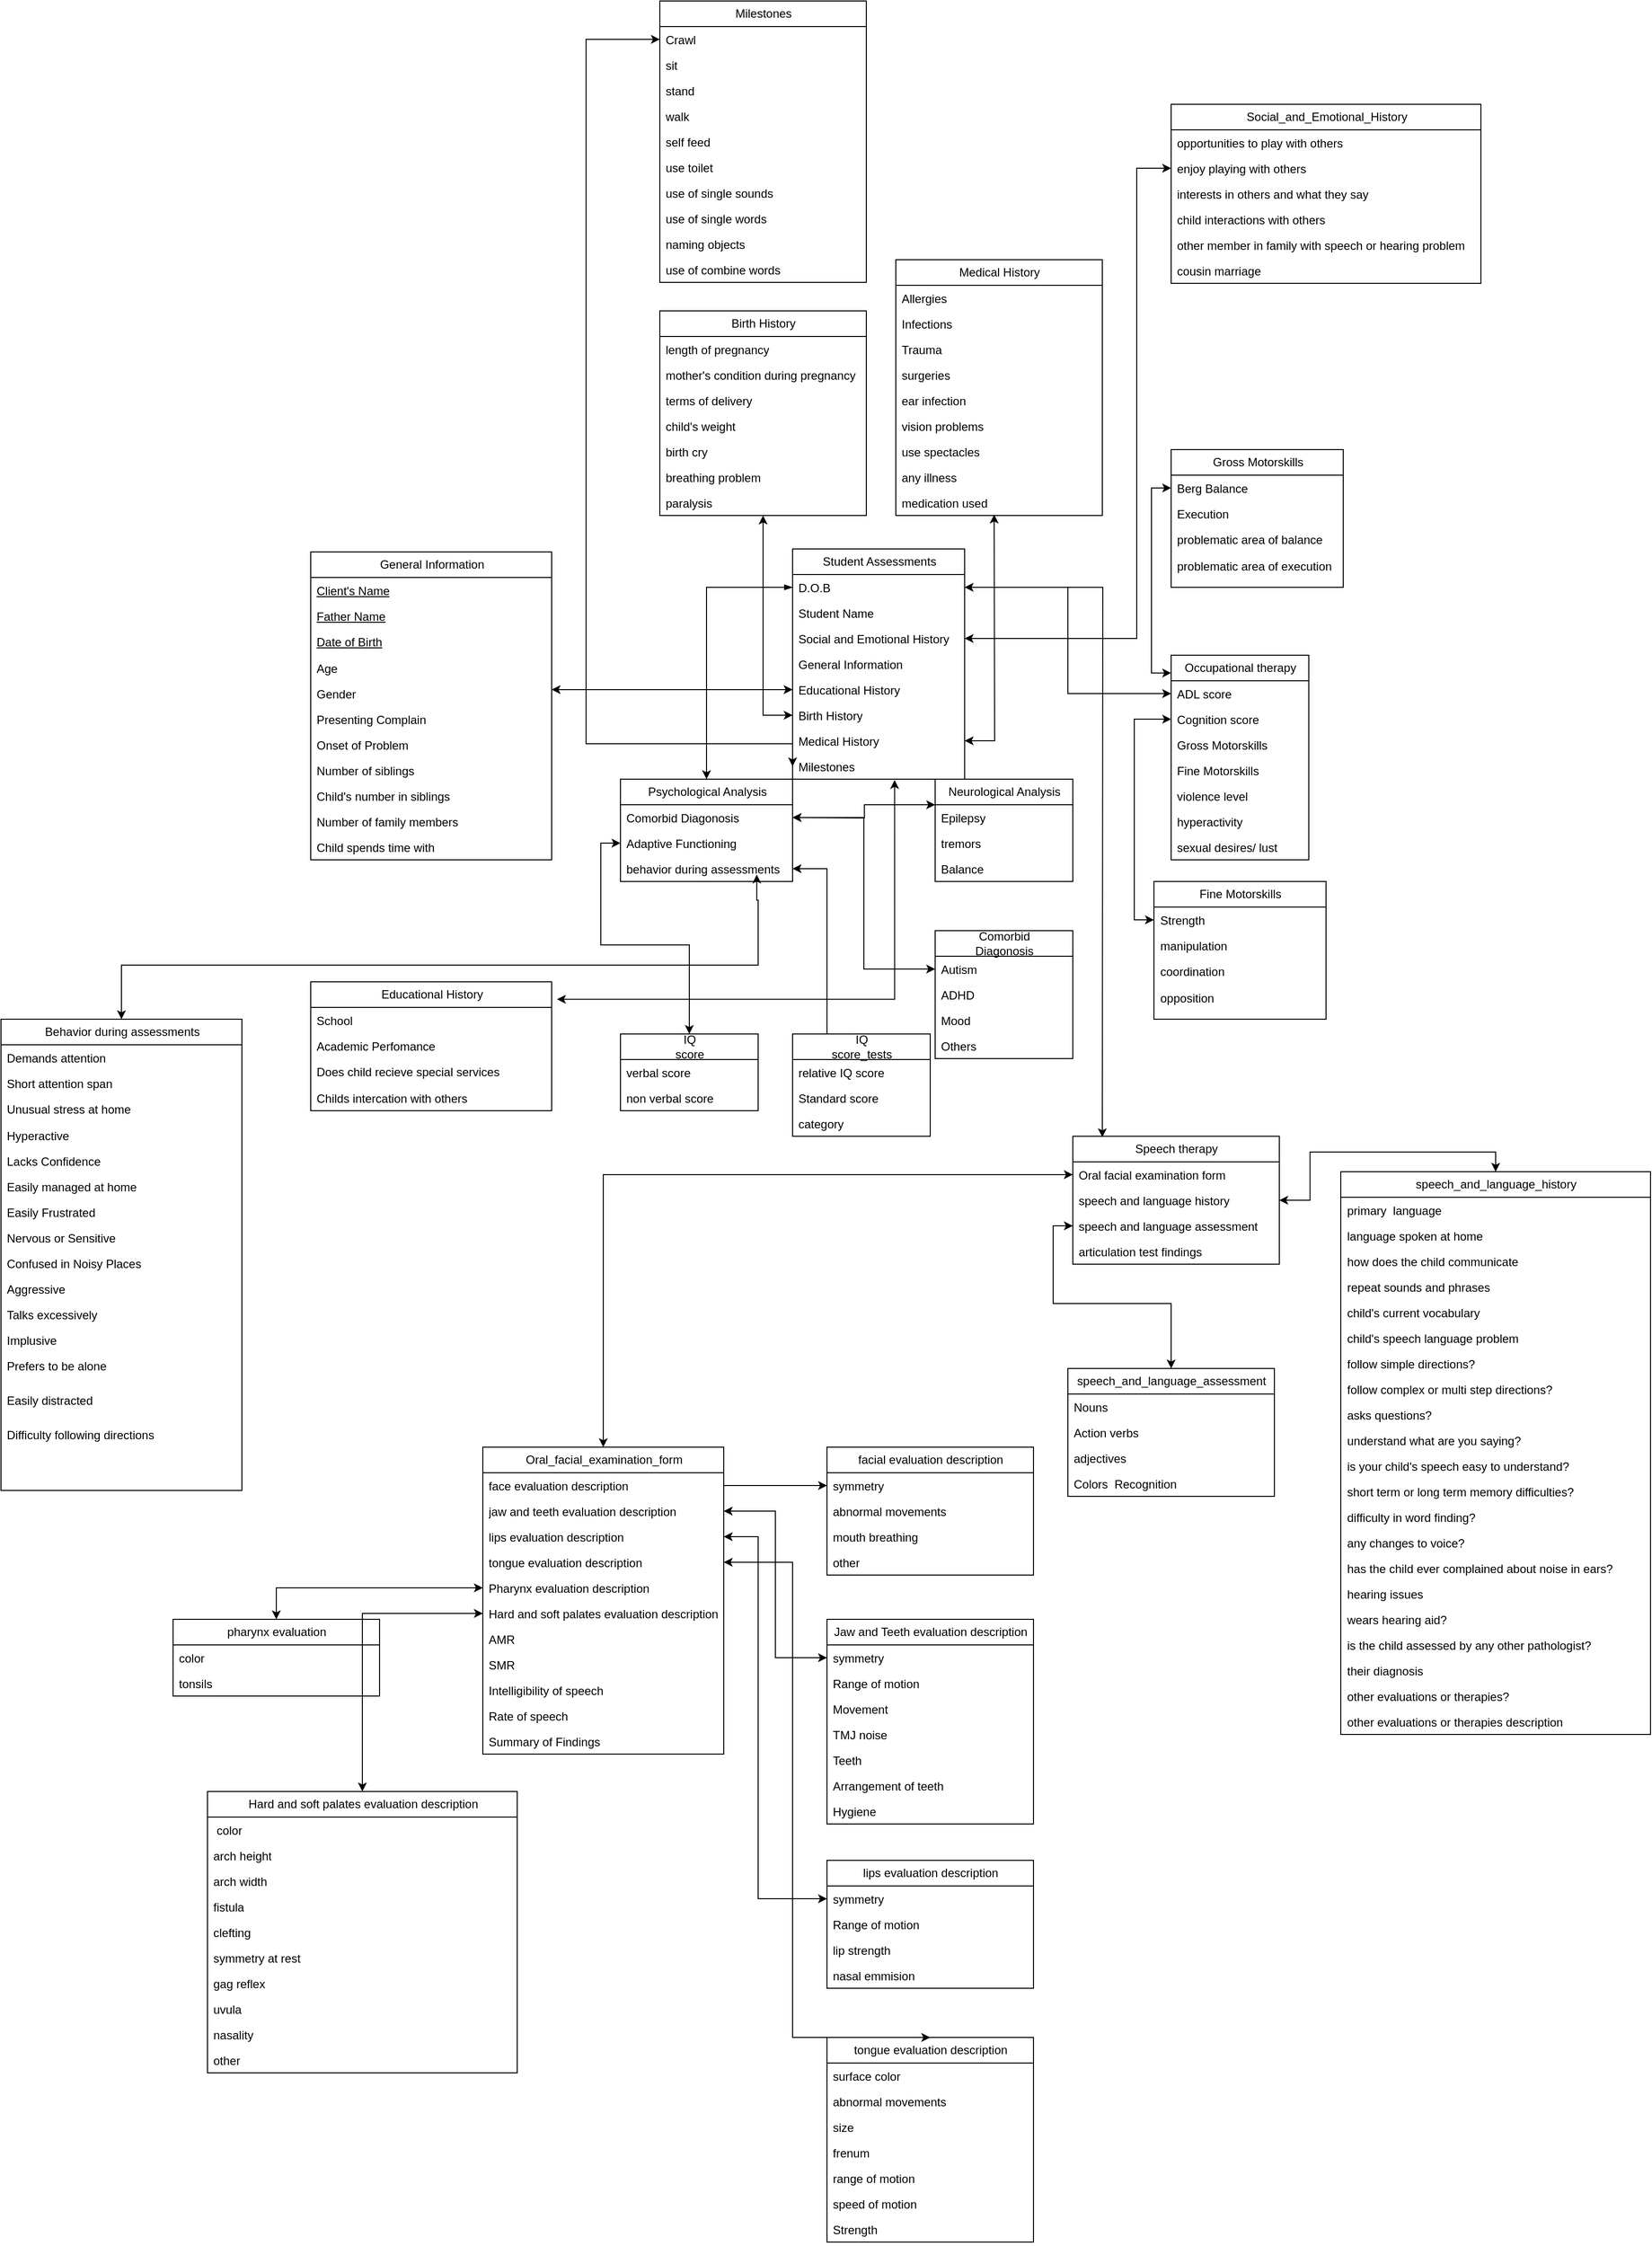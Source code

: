 <mxfile version="27.0.9">
  <diagram name="Page-1" id="cxBWBQMw9Y_2NdGrwYWV">
    <mxGraphModel dx="2239" dy="1849" grid="1" gridSize="35" guides="1" tooltips="1" connect="1" arrows="1" fold="1" page="1" pageScale="1" pageWidth="850" pageHeight="1100" math="0" shadow="0">
      <root>
        <mxCell id="0" />
        <mxCell id="1" parent="0" />
        <mxCell id="Hcx9xvRhPuMiSi3vXPX2-5" value="Student Assessments" style="swimlane;fontStyle=0;childLayout=stackLayout;horizontal=1;startSize=26;fillColor=none;horizontalStack=0;resizeParent=1;resizeParentMax=0;resizeLast=0;collapsible=1;marginBottom=0;html=1;" parent="1" vertex="1">
          <mxGeometry x="280" y="137" width="175" height="234" as="geometry" />
        </mxCell>
        <mxCell id="Hcx9xvRhPuMiSi3vXPX2-110" style="edgeStyle=orthogonalEdgeStyle;rounded=0;orthogonalLoop=1;jettySize=auto;html=1;exitX=1;exitY=0.5;exitDx=0;exitDy=0;" parent="Hcx9xvRhPuMiSi3vXPX2-5" source="Hcx9xvRhPuMiSi3vXPX2-6" edge="1">
          <mxGeometry relative="1" as="geometry">
            <mxPoint x="315" y="598" as="targetPoint" />
          </mxGeometry>
        </mxCell>
        <mxCell id="Hcx9xvRhPuMiSi3vXPX2-6" value="D.O.B" style="text;strokeColor=none;fillColor=none;align=left;verticalAlign=top;spacingLeft=4;spacingRight=4;overflow=hidden;rotatable=0;points=[[0,0.5],[1,0.5]];portConstraint=eastwest;whiteSpace=wrap;html=1;" parent="Hcx9xvRhPuMiSi3vXPX2-5" vertex="1">
          <mxGeometry y="26" width="175" height="26" as="geometry" />
        </mxCell>
        <mxCell id="Hcx9xvRhPuMiSi3vXPX2-7" value="Student Name" style="text;strokeColor=none;fillColor=none;align=left;verticalAlign=top;spacingLeft=4;spacingRight=4;overflow=hidden;rotatable=0;points=[[0,0.5],[1,0.5]];portConstraint=eastwest;whiteSpace=wrap;html=1;" parent="Hcx9xvRhPuMiSi3vXPX2-5" vertex="1">
          <mxGeometry y="52" width="175" height="26" as="geometry" />
        </mxCell>
        <mxCell id="Hcx9xvRhPuMiSi3vXPX2-116" style="edgeStyle=orthogonalEdgeStyle;rounded=0;orthogonalLoop=1;jettySize=auto;html=1;exitX=1;exitY=0.5;exitDx=0;exitDy=0;" parent="Hcx9xvRhPuMiSi3vXPX2-5" source="Hcx9xvRhPuMiSi3vXPX2-108" edge="1">
          <mxGeometry relative="1" as="geometry">
            <mxPoint x="175.053" y="91.211" as="targetPoint" />
          </mxGeometry>
        </mxCell>
        <mxCell id="Hcx9xvRhPuMiSi3vXPX2-108" value="Social and Emotional History" style="text;strokeColor=none;fillColor=none;align=left;verticalAlign=top;spacingLeft=4;spacingRight=4;overflow=hidden;rotatable=0;points=[[0,0.5],[1,0.5]];portConstraint=eastwest;whiteSpace=wrap;html=1;" parent="Hcx9xvRhPuMiSi3vXPX2-5" vertex="1">
          <mxGeometry y="78" width="175" height="26" as="geometry" />
        </mxCell>
        <mxCell id="Hcx9xvRhPuMiSi3vXPX2-76" value="General Information" style="text;strokeColor=none;fillColor=none;align=left;verticalAlign=top;spacingLeft=4;spacingRight=4;overflow=hidden;rotatable=0;points=[[0,0.5],[1,0.5]];portConstraint=eastwest;whiteSpace=wrap;html=1;" parent="Hcx9xvRhPuMiSi3vXPX2-5" vertex="1">
          <mxGeometry y="104" width="175" height="26" as="geometry" />
        </mxCell>
        <mxCell id="Hcx9xvRhPuMiSi3vXPX2-77" value="Educational History" style="text;strokeColor=none;fillColor=none;align=left;verticalAlign=top;spacingLeft=4;spacingRight=4;overflow=hidden;rotatable=0;points=[[0,0.5],[1,0.5]];portConstraint=eastwest;whiteSpace=wrap;html=1;" parent="Hcx9xvRhPuMiSi3vXPX2-5" vertex="1">
          <mxGeometry y="130" width="175" height="26" as="geometry" />
        </mxCell>
        <mxCell id="Hcx9xvRhPuMiSi3vXPX2-68" value="Birth History" style="text;strokeColor=none;fillColor=none;align=left;verticalAlign=top;spacingLeft=4;spacingRight=4;overflow=hidden;rotatable=0;points=[[0,0.5],[1,0.5]];portConstraint=eastwest;whiteSpace=wrap;html=1;" parent="Hcx9xvRhPuMiSi3vXPX2-5" vertex="1">
          <mxGeometry y="156" width="175" height="26" as="geometry" />
        </mxCell>
        <mxCell id="Hcx9xvRhPuMiSi3vXPX2-82" style="edgeStyle=orthogonalEdgeStyle;rounded=0;orthogonalLoop=1;jettySize=auto;html=1;exitX=1;exitY=0.5;exitDx=0;exitDy=0;startArrow=classic;startFill=1;" parent="Hcx9xvRhPuMiSi3vXPX2-5" source="Hcx9xvRhPuMiSi3vXPX2-69" edge="1">
          <mxGeometry relative="1" as="geometry">
            <mxPoint x="205" y="-35" as="targetPoint" />
          </mxGeometry>
        </mxCell>
        <mxCell id="Hcx9xvRhPuMiSi3vXPX2-69" value="Medical History" style="text;strokeColor=none;fillColor=none;align=left;verticalAlign=top;spacingLeft=4;spacingRight=4;overflow=hidden;rotatable=0;points=[[0,0.5],[1,0.5]];portConstraint=eastwest;whiteSpace=wrap;html=1;" parent="Hcx9xvRhPuMiSi3vXPX2-5" vertex="1">
          <mxGeometry y="182" width="175" height="26" as="geometry" />
        </mxCell>
        <mxCell id="Hcx9xvRhPuMiSi3vXPX2-70" value="Milestones" style="text;strokeColor=none;fillColor=none;align=left;verticalAlign=top;spacingLeft=4;spacingRight=4;overflow=hidden;rotatable=0;points=[[0,0.5],[1,0.5]];portConstraint=eastwest;whiteSpace=wrap;html=1;" parent="Hcx9xvRhPuMiSi3vXPX2-5" vertex="1">
          <mxGeometry y="208" width="175" height="26" as="geometry" />
        </mxCell>
        <mxCell id="Hcx9xvRhPuMiSi3vXPX2-12" value="Psychological Analysis" style="swimlane;fontStyle=0;childLayout=stackLayout;horizontal=1;startSize=26;fillColor=none;horizontalStack=0;resizeParent=1;resizeParentMax=0;resizeLast=0;collapsible=1;marginBottom=0;html=1;" parent="1" vertex="1">
          <mxGeometry x="105" y="371" width="175" height="104" as="geometry" />
        </mxCell>
        <mxCell id="Hcx9xvRhPuMiSi3vXPX2-17" value="Comorbid Diagonosis" style="text;strokeColor=none;fillColor=none;align=left;verticalAlign=top;spacingLeft=4;spacingRight=4;overflow=hidden;rotatable=0;points=[[0,0.5],[1,0.5]];portConstraint=eastwest;whiteSpace=wrap;html=1;" parent="Hcx9xvRhPuMiSi3vXPX2-12" vertex="1">
          <mxGeometry y="26" width="175" height="26" as="geometry" />
        </mxCell>
        <mxCell id="Hcx9xvRhPuMiSi3vXPX2-19" value="Adaptive Functioning" style="text;strokeColor=none;fillColor=none;align=left;verticalAlign=top;spacingLeft=4;spacingRight=4;overflow=hidden;rotatable=0;points=[[0,0.5],[1,0.5]];portConstraint=eastwest;whiteSpace=wrap;html=1;" parent="Hcx9xvRhPuMiSi3vXPX2-12" vertex="1">
          <mxGeometry y="52" width="175" height="26" as="geometry" />
        </mxCell>
        <mxCell id="Hcx9xvRhPuMiSi3vXPX2-128" value="behavior during assessments" style="text;strokeColor=none;fillColor=none;align=left;verticalAlign=top;spacingLeft=4;spacingRight=4;overflow=hidden;rotatable=0;points=[[0,0.5],[1,0.5]];portConstraint=eastwest;whiteSpace=wrap;html=1;" parent="Hcx9xvRhPuMiSi3vXPX2-12" vertex="1">
          <mxGeometry y="78" width="175" height="26" as="geometry" />
        </mxCell>
        <mxCell id="Hcx9xvRhPuMiSi3vXPX2-16" style="edgeStyle=orthogonalEdgeStyle;rounded=0;orthogonalLoop=1;jettySize=auto;html=1;exitX=0;exitY=0.5;exitDx=0;exitDy=0;entryX=0.5;entryY=0;entryDx=0;entryDy=0;startArrow=blockThin;startFill=1;" parent="1" source="Hcx9xvRhPuMiSi3vXPX2-6" target="Hcx9xvRhPuMiSi3vXPX2-12" edge="1">
          <mxGeometry relative="1" as="geometry" />
        </mxCell>
        <mxCell id="Hcx9xvRhPuMiSi3vXPX2-130" style="edgeStyle=orthogonalEdgeStyle;rounded=0;orthogonalLoop=1;jettySize=auto;html=1;exitX=0;exitY=0.25;exitDx=0;exitDy=0;entryX=1;entryY=0.5;entryDx=0;entryDy=0;startArrow=classic;startFill=1;" parent="1" source="Hcx9xvRhPuMiSi3vXPX2-20" edge="1">
          <mxGeometry relative="1" as="geometry">
            <mxPoint x="280" y="410.0" as="targetPoint" />
          </mxGeometry>
        </mxCell>
        <mxCell id="Hcx9xvRhPuMiSi3vXPX2-20" value="Neurological Analysis" style="swimlane;fontStyle=0;childLayout=stackLayout;horizontal=1;startSize=26;fillColor=none;horizontalStack=0;resizeParent=1;resizeParentMax=0;resizeLast=0;collapsible=1;marginBottom=0;html=1;" parent="1" vertex="1">
          <mxGeometry x="425" y="371" width="140" height="104" as="geometry" />
        </mxCell>
        <mxCell id="Hcx9xvRhPuMiSi3vXPX2-21" value="Epilepsy" style="text;strokeColor=none;fillColor=none;align=left;verticalAlign=top;spacingLeft=4;spacingRight=4;overflow=hidden;rotatable=0;points=[[0,0.5],[1,0.5]];portConstraint=eastwest;whiteSpace=wrap;html=1;" parent="Hcx9xvRhPuMiSi3vXPX2-20" vertex="1">
          <mxGeometry y="26" width="140" height="26" as="geometry" />
        </mxCell>
        <mxCell id="Hcx9xvRhPuMiSi3vXPX2-22" value="tremors" style="text;strokeColor=none;fillColor=none;align=left;verticalAlign=top;spacingLeft=4;spacingRight=4;overflow=hidden;rotatable=0;points=[[0,0.5],[1,0.5]];portConstraint=eastwest;whiteSpace=wrap;html=1;" parent="Hcx9xvRhPuMiSi3vXPX2-20" vertex="1">
          <mxGeometry y="52" width="140" height="26" as="geometry" />
        </mxCell>
        <mxCell id="Hcx9xvRhPuMiSi3vXPX2-23" value="Balance" style="text;strokeColor=none;fillColor=none;align=left;verticalAlign=top;spacingLeft=4;spacingRight=4;overflow=hidden;rotatable=0;points=[[0,0.5],[1,0.5]];portConstraint=eastwest;whiteSpace=wrap;html=1;" parent="Hcx9xvRhPuMiSi3vXPX2-20" vertex="1">
          <mxGeometry y="78" width="140" height="26" as="geometry" />
        </mxCell>
        <mxCell id="Hcx9xvRhPuMiSi3vXPX2-25" value="&lt;span style=&quot;text-align: left; text-wrap: wrap;&quot;&gt;Comorbid Diagonosis&lt;/span&gt;" style="swimlane;fontStyle=0;childLayout=stackLayout;horizontal=1;startSize=26;fillColor=none;horizontalStack=0;resizeParent=1;resizeParentMax=0;resizeLast=0;collapsible=1;marginBottom=0;html=1;" parent="1" vertex="1">
          <mxGeometry x="425" y="525" width="140" height="130" as="geometry" />
        </mxCell>
        <mxCell id="Hcx9xvRhPuMiSi3vXPX2-26" value="Autism" style="text;strokeColor=none;fillColor=none;align=left;verticalAlign=top;spacingLeft=4;spacingRight=4;overflow=hidden;rotatable=0;points=[[0,0.5],[1,0.5]];portConstraint=eastwest;whiteSpace=wrap;html=1;" parent="Hcx9xvRhPuMiSi3vXPX2-25" vertex="1">
          <mxGeometry y="26" width="140" height="26" as="geometry" />
        </mxCell>
        <mxCell id="Hcx9xvRhPuMiSi3vXPX2-27" value="ADHD" style="text;strokeColor=none;fillColor=none;align=left;verticalAlign=top;spacingLeft=4;spacingRight=4;overflow=hidden;rotatable=0;points=[[0,0.5],[1,0.5]];portConstraint=eastwest;whiteSpace=wrap;html=1;" parent="Hcx9xvRhPuMiSi3vXPX2-25" vertex="1">
          <mxGeometry y="52" width="140" height="26" as="geometry" />
        </mxCell>
        <mxCell id="Hcx9xvRhPuMiSi3vXPX2-28" value="Mood" style="text;strokeColor=none;fillColor=none;align=left;verticalAlign=top;spacingLeft=4;spacingRight=4;overflow=hidden;rotatable=0;points=[[0,0.5],[1,0.5]];portConstraint=eastwest;whiteSpace=wrap;html=1;" parent="Hcx9xvRhPuMiSi3vXPX2-25" vertex="1">
          <mxGeometry y="78" width="140" height="26" as="geometry" />
        </mxCell>
        <mxCell id="Hcx9xvRhPuMiSi3vXPX2-29" value="Others" style="text;strokeColor=none;fillColor=none;align=left;verticalAlign=top;spacingLeft=4;spacingRight=4;overflow=hidden;rotatable=0;points=[[0,0.5],[1,0.5]];portConstraint=eastwest;whiteSpace=wrap;html=1;" parent="Hcx9xvRhPuMiSi3vXPX2-25" vertex="1">
          <mxGeometry y="104" width="140" height="26" as="geometry" />
        </mxCell>
        <mxCell id="Hcx9xvRhPuMiSi3vXPX2-31" value="&lt;span style=&quot;text-align: left; text-wrap: wrap;&quot;&gt;IQ score_tests&lt;/span&gt;" style="swimlane;fontStyle=0;childLayout=stackLayout;horizontal=1;startSize=26;fillColor=none;horizontalStack=0;resizeParent=1;resizeParentMax=0;resizeLast=0;collapsible=1;marginBottom=0;html=1;" parent="1" vertex="1">
          <mxGeometry x="280" y="630" width="140" height="104" as="geometry" />
        </mxCell>
        <mxCell id="Hcx9xvRhPuMiSi3vXPX2-32" value="relative IQ score" style="text;strokeColor=none;fillColor=none;align=left;verticalAlign=top;spacingLeft=4;spacingRight=4;overflow=hidden;rotatable=0;points=[[0,0.5],[1,0.5]];portConstraint=eastwest;whiteSpace=wrap;html=1;" parent="Hcx9xvRhPuMiSi3vXPX2-31" vertex="1">
          <mxGeometry y="26" width="140" height="26" as="geometry" />
        </mxCell>
        <mxCell id="Hcx9xvRhPuMiSi3vXPX2-33" value="Standard score" style="text;strokeColor=none;fillColor=none;align=left;verticalAlign=top;spacingLeft=4;spacingRight=4;overflow=hidden;rotatable=0;points=[[0,0.5],[1,0.5]];portConstraint=eastwest;whiteSpace=wrap;html=1;" parent="Hcx9xvRhPuMiSi3vXPX2-31" vertex="1">
          <mxGeometry y="52" width="140" height="26" as="geometry" />
        </mxCell>
        <mxCell id="Hcx9xvRhPuMiSi3vXPX2-34" value="category" style="text;strokeColor=none;fillColor=none;align=left;verticalAlign=top;spacingLeft=4;spacingRight=4;overflow=hidden;rotatable=0;points=[[0,0.5],[1,0.5]];portConstraint=eastwest;whiteSpace=wrap;html=1;" parent="Hcx9xvRhPuMiSi3vXPX2-31" vertex="1">
          <mxGeometry y="78" width="140" height="26" as="geometry" />
        </mxCell>
        <mxCell id="Hcx9xvRhPuMiSi3vXPX2-42" style="edgeStyle=orthogonalEdgeStyle;rounded=0;orthogonalLoop=1;jettySize=auto;html=1;exitX=0.5;exitY=0;exitDx=0;exitDy=0;entryX=0;entryY=0.5;entryDx=0;entryDy=0;startArrow=classic;startFill=1;" parent="1" source="Hcx9xvRhPuMiSi3vXPX2-38" target="Hcx9xvRhPuMiSi3vXPX2-19" edge="1">
          <mxGeometry relative="1" as="geometry" />
        </mxCell>
        <mxCell id="Hcx9xvRhPuMiSi3vXPX2-38" value="&lt;span style=&quot;text-align: left; text-wrap: wrap;&quot;&gt;IQ score&lt;/span&gt;" style="swimlane;fontStyle=0;childLayout=stackLayout;horizontal=1;startSize=26;fillColor=none;horizontalStack=0;resizeParent=1;resizeParentMax=0;resizeLast=0;collapsible=1;marginBottom=0;html=1;" parent="1" vertex="1">
          <mxGeometry x="105" y="630" width="140" height="78" as="geometry" />
        </mxCell>
        <mxCell id="Hcx9xvRhPuMiSi3vXPX2-39" value="verbal score" style="text;strokeColor=none;fillColor=none;align=left;verticalAlign=top;spacingLeft=4;spacingRight=4;overflow=hidden;rotatable=0;points=[[0,0.5],[1,0.5]];portConstraint=eastwest;whiteSpace=wrap;html=1;" parent="Hcx9xvRhPuMiSi3vXPX2-38" vertex="1">
          <mxGeometry y="26" width="140" height="26" as="geometry" />
        </mxCell>
        <mxCell id="Hcx9xvRhPuMiSi3vXPX2-40" value="non verbal score" style="text;strokeColor=none;fillColor=none;align=left;verticalAlign=top;spacingLeft=4;spacingRight=4;overflow=hidden;rotatable=0;points=[[0,0.5],[1,0.5]];portConstraint=eastwest;whiteSpace=wrap;html=1;" parent="Hcx9xvRhPuMiSi3vXPX2-38" vertex="1">
          <mxGeometry y="52" width="140" height="26" as="geometry" />
        </mxCell>
        <mxCell id="Hcx9xvRhPuMiSi3vXPX2-45" value="Occupational therapy" style="swimlane;fontStyle=0;childLayout=stackLayout;horizontal=1;startSize=26;fillColor=none;horizontalStack=0;resizeParent=1;resizeParentMax=0;resizeLast=0;collapsible=1;marginBottom=0;html=1;" parent="1" vertex="1">
          <mxGeometry x="665" y="245" width="140" height="208" as="geometry" />
        </mxCell>
        <mxCell id="Hcx9xvRhPuMiSi3vXPX2-46" value="ADL score" style="text;strokeColor=none;fillColor=none;align=left;verticalAlign=top;spacingLeft=4;spacingRight=4;overflow=hidden;rotatable=0;points=[[0,0.5],[1,0.5]];portConstraint=eastwest;whiteSpace=wrap;html=1;" parent="Hcx9xvRhPuMiSi3vXPX2-45" vertex="1">
          <mxGeometry y="26" width="140" height="26" as="geometry" />
        </mxCell>
        <mxCell id="Hcx9xvRhPuMiSi3vXPX2-47" value="Cognition score" style="text;strokeColor=none;fillColor=none;align=left;verticalAlign=top;spacingLeft=4;spacingRight=4;overflow=hidden;rotatable=0;points=[[0,0.5],[1,0.5]];portConstraint=eastwest;whiteSpace=wrap;html=1;" parent="Hcx9xvRhPuMiSi3vXPX2-45" vertex="1">
          <mxGeometry y="52" width="140" height="26" as="geometry" />
        </mxCell>
        <mxCell id="Hcx9xvRhPuMiSi3vXPX2-48" value="Gross Motorskills" style="text;strokeColor=none;fillColor=none;align=left;verticalAlign=top;spacingLeft=4;spacingRight=4;overflow=hidden;rotatable=0;points=[[0,0.5],[1,0.5]];portConstraint=eastwest;whiteSpace=wrap;html=1;" parent="Hcx9xvRhPuMiSi3vXPX2-45" vertex="1">
          <mxGeometry y="78" width="140" height="26" as="geometry" />
        </mxCell>
        <mxCell id="Hcx9xvRhPuMiSi3vXPX2-56" value="Fine Motorskills" style="text;strokeColor=none;fillColor=none;align=left;verticalAlign=top;spacingLeft=4;spacingRight=4;overflow=hidden;rotatable=0;points=[[0,0.5],[1,0.5]];portConstraint=eastwest;whiteSpace=wrap;html=1;" parent="Hcx9xvRhPuMiSi3vXPX2-45" vertex="1">
          <mxGeometry y="104" width="140" height="26" as="geometry" />
        </mxCell>
        <mxCell id="Hcx9xvRhPuMiSi3vXPX2-63" value="violence level" style="text;strokeColor=none;fillColor=none;align=left;verticalAlign=top;spacingLeft=4;spacingRight=4;overflow=hidden;rotatable=0;points=[[0,0.5],[1,0.5]];portConstraint=eastwest;whiteSpace=wrap;html=1;" parent="Hcx9xvRhPuMiSi3vXPX2-45" vertex="1">
          <mxGeometry y="130" width="140" height="26" as="geometry" />
        </mxCell>
        <mxCell id="Hcx9xvRhPuMiSi3vXPX2-64" value="hyperactivity" style="text;strokeColor=none;fillColor=none;align=left;verticalAlign=top;spacingLeft=4;spacingRight=4;overflow=hidden;rotatable=0;points=[[0,0.5],[1,0.5]];portConstraint=eastwest;whiteSpace=wrap;html=1;" parent="Hcx9xvRhPuMiSi3vXPX2-45" vertex="1">
          <mxGeometry y="156" width="140" height="26" as="geometry" />
        </mxCell>
        <mxCell id="Hcx9xvRhPuMiSi3vXPX2-65" value="sexual desires/ lust" style="text;strokeColor=none;fillColor=none;align=left;verticalAlign=top;spacingLeft=4;spacingRight=4;overflow=hidden;rotatable=0;points=[[0,0.5],[1,0.5]];portConstraint=eastwest;whiteSpace=wrap;html=1;" parent="Hcx9xvRhPuMiSi3vXPX2-45" vertex="1">
          <mxGeometry y="182" width="140" height="26" as="geometry" />
        </mxCell>
        <mxCell id="Hcx9xvRhPuMiSi3vXPX2-50" value="Gross Motorskills" style="swimlane;fontStyle=0;childLayout=stackLayout;horizontal=1;startSize=26;fillColor=none;horizontalStack=0;resizeParent=1;resizeParentMax=0;resizeLast=0;collapsible=1;marginBottom=0;html=1;" parent="1" vertex="1">
          <mxGeometry x="665" y="36" width="175" height="140" as="geometry" />
        </mxCell>
        <mxCell id="Hcx9xvRhPuMiSi3vXPX2-51" value="Berg Balance&amp;nbsp;" style="text;strokeColor=none;fillColor=none;align=left;verticalAlign=top;spacingLeft=4;spacingRight=4;overflow=hidden;rotatable=0;points=[[0,0.5],[1,0.5]];portConstraint=eastwest;whiteSpace=wrap;html=1;" parent="Hcx9xvRhPuMiSi3vXPX2-50" vertex="1">
          <mxGeometry y="26" width="175" height="26" as="geometry" />
        </mxCell>
        <mxCell id="Hcx9xvRhPuMiSi3vXPX2-52" value="Execution&amp;nbsp;" style="text;strokeColor=none;fillColor=none;align=left;verticalAlign=top;spacingLeft=4;spacingRight=4;overflow=hidden;rotatable=0;points=[[0,0.5],[1,0.5]];portConstraint=eastwest;whiteSpace=wrap;html=1;" parent="Hcx9xvRhPuMiSi3vXPX2-50" vertex="1">
          <mxGeometry y="52" width="175" height="26" as="geometry" />
        </mxCell>
        <mxCell id="Hcx9xvRhPuMiSi3vXPX2-53" value="problematic area of balance" style="text;strokeColor=none;fillColor=none;align=left;verticalAlign=top;spacingLeft=4;spacingRight=4;overflow=hidden;rotatable=0;points=[[0,0.5],[1,0.5]];portConstraint=eastwest;whiteSpace=wrap;html=1;" parent="Hcx9xvRhPuMiSi3vXPX2-50" vertex="1">
          <mxGeometry y="78" width="175" height="27" as="geometry" />
        </mxCell>
        <mxCell id="Hcx9xvRhPuMiSi3vXPX2-57" value="problematic area of execution" style="text;strokeColor=none;fillColor=none;align=left;verticalAlign=top;spacingLeft=4;spacingRight=4;overflow=hidden;rotatable=0;points=[[0,0.5],[1,0.5]];portConstraint=eastwest;whiteSpace=wrap;html=1;" parent="Hcx9xvRhPuMiSi3vXPX2-50" vertex="1">
          <mxGeometry y="105" width="175" height="35" as="geometry" />
        </mxCell>
        <mxCell id="Hcx9xvRhPuMiSi3vXPX2-54" style="edgeStyle=orthogonalEdgeStyle;rounded=0;orthogonalLoop=1;jettySize=auto;html=1;exitX=1;exitY=0.5;exitDx=0;exitDy=0;entryX=0;entryY=0.5;entryDx=0;entryDy=0;startArrow=classic;startFill=1;" parent="1" source="Hcx9xvRhPuMiSi3vXPX2-6" target="Hcx9xvRhPuMiSi3vXPX2-46" edge="1">
          <mxGeometry relative="1" as="geometry" />
        </mxCell>
        <mxCell id="Hcx9xvRhPuMiSi3vXPX2-55" style="edgeStyle=orthogonalEdgeStyle;rounded=0;orthogonalLoop=1;jettySize=auto;html=1;exitX=0;exitY=0.5;exitDx=0;exitDy=0;entryX=0;entryY=0.087;entryDx=0;entryDy=0;entryPerimeter=0;startArrow=classic;startFill=1;" parent="1" source="Hcx9xvRhPuMiSi3vXPX2-51" target="Hcx9xvRhPuMiSi3vXPX2-45" edge="1">
          <mxGeometry relative="1" as="geometry" />
        </mxCell>
        <mxCell id="Hcx9xvRhPuMiSi3vXPX2-58" value="Fine Motorskills" style="swimlane;fontStyle=0;childLayout=stackLayout;horizontal=1;startSize=26;fillColor=none;horizontalStack=0;resizeParent=1;resizeParentMax=0;resizeLast=0;collapsible=1;marginBottom=0;html=1;" parent="1" vertex="1">
          <mxGeometry x="647.5" y="475" width="175" height="140" as="geometry" />
        </mxCell>
        <mxCell id="Hcx9xvRhPuMiSi3vXPX2-59" value="Strength" style="text;strokeColor=none;fillColor=none;align=left;verticalAlign=top;spacingLeft=4;spacingRight=4;overflow=hidden;rotatable=0;points=[[0,0.5],[1,0.5]];portConstraint=eastwest;whiteSpace=wrap;html=1;" parent="Hcx9xvRhPuMiSi3vXPX2-58" vertex="1">
          <mxGeometry y="26" width="175" height="26" as="geometry" />
        </mxCell>
        <mxCell id="Hcx9xvRhPuMiSi3vXPX2-60" value="manipulation" style="text;strokeColor=none;fillColor=none;align=left;verticalAlign=top;spacingLeft=4;spacingRight=4;overflow=hidden;rotatable=0;points=[[0,0.5],[1,0.5]];portConstraint=eastwest;whiteSpace=wrap;html=1;" parent="Hcx9xvRhPuMiSi3vXPX2-58" vertex="1">
          <mxGeometry y="52" width="175" height="26" as="geometry" />
        </mxCell>
        <mxCell id="Hcx9xvRhPuMiSi3vXPX2-61" value="coordination" style="text;strokeColor=none;fillColor=none;align=left;verticalAlign=top;spacingLeft=4;spacingRight=4;overflow=hidden;rotatable=0;points=[[0,0.5],[1,0.5]];portConstraint=eastwest;whiteSpace=wrap;html=1;" parent="Hcx9xvRhPuMiSi3vXPX2-58" vertex="1">
          <mxGeometry y="78" width="175" height="27" as="geometry" />
        </mxCell>
        <mxCell id="Hcx9xvRhPuMiSi3vXPX2-62" value="opposition" style="text;strokeColor=none;fillColor=none;align=left;verticalAlign=top;spacingLeft=4;spacingRight=4;overflow=hidden;rotatable=0;points=[[0,0.5],[1,0.5]];portConstraint=eastwest;whiteSpace=wrap;html=1;" parent="Hcx9xvRhPuMiSi3vXPX2-58" vertex="1">
          <mxGeometry y="105" width="175" height="35" as="geometry" />
        </mxCell>
        <mxCell id="Hcx9xvRhPuMiSi3vXPX2-66" style="edgeStyle=orthogonalEdgeStyle;rounded=0;orthogonalLoop=1;jettySize=auto;html=1;exitX=0;exitY=0.5;exitDx=0;exitDy=0;entryX=0;entryY=0.5;entryDx=0;entryDy=0;startArrow=classic;startFill=1;" parent="1" source="Hcx9xvRhPuMiSi3vXPX2-59" target="Hcx9xvRhPuMiSi3vXPX2-47" edge="1">
          <mxGeometry relative="1" as="geometry" />
        </mxCell>
        <mxCell id="Hcx9xvRhPuMiSi3vXPX2-71" value="Birth History" style="swimlane;fontStyle=0;childLayout=stackLayout;horizontal=1;startSize=26;fillColor=none;horizontalStack=0;resizeParent=1;resizeParentMax=0;resizeLast=0;collapsible=1;marginBottom=0;html=1;" parent="1" vertex="1">
          <mxGeometry x="145" y="-105" width="210" height="208" as="geometry" />
        </mxCell>
        <mxCell id="Hcx9xvRhPuMiSi3vXPX2-72" value="length of pregnancy" style="text;strokeColor=none;fillColor=none;align=left;verticalAlign=top;spacingLeft=4;spacingRight=4;overflow=hidden;rotatable=0;points=[[0,0.5],[1,0.5]];portConstraint=eastwest;whiteSpace=wrap;html=1;" parent="Hcx9xvRhPuMiSi3vXPX2-71" vertex="1">
          <mxGeometry y="26" width="210" height="26" as="geometry" />
        </mxCell>
        <mxCell id="Hcx9xvRhPuMiSi3vXPX2-73" value="mother&#39;s condition during pregnancy&amp;nbsp;" style="text;strokeColor=none;fillColor=none;align=left;verticalAlign=top;spacingLeft=4;spacingRight=4;overflow=hidden;rotatable=0;points=[[0,0.5],[1,0.5]];portConstraint=eastwest;whiteSpace=wrap;html=1;" parent="Hcx9xvRhPuMiSi3vXPX2-71" vertex="1">
          <mxGeometry y="52" width="210" height="26" as="geometry" />
        </mxCell>
        <mxCell id="Hcx9xvRhPuMiSi3vXPX2-74" value="terms of delivery" style="text;strokeColor=none;fillColor=none;align=left;verticalAlign=top;spacingLeft=4;spacingRight=4;overflow=hidden;rotatable=0;points=[[0,0.5],[1,0.5]];portConstraint=eastwest;whiteSpace=wrap;html=1;" parent="Hcx9xvRhPuMiSi3vXPX2-71" vertex="1">
          <mxGeometry y="78" width="210" height="26" as="geometry" />
        </mxCell>
        <mxCell id="Hcx9xvRhPuMiSi3vXPX2-78" value="child&#39;s weight" style="text;strokeColor=none;fillColor=none;align=left;verticalAlign=top;spacingLeft=4;spacingRight=4;overflow=hidden;rotatable=0;points=[[0,0.5],[1,0.5]];portConstraint=eastwest;whiteSpace=wrap;html=1;" parent="Hcx9xvRhPuMiSi3vXPX2-71" vertex="1">
          <mxGeometry y="104" width="210" height="26" as="geometry" />
        </mxCell>
        <mxCell id="Hcx9xvRhPuMiSi3vXPX2-79" value="birth cry" style="text;strokeColor=none;fillColor=none;align=left;verticalAlign=top;spacingLeft=4;spacingRight=4;overflow=hidden;rotatable=0;points=[[0,0.5],[1,0.5]];portConstraint=eastwest;whiteSpace=wrap;html=1;" parent="Hcx9xvRhPuMiSi3vXPX2-71" vertex="1">
          <mxGeometry y="130" width="210" height="26" as="geometry" />
        </mxCell>
        <mxCell id="Hcx9xvRhPuMiSi3vXPX2-80" value="breathing problem" style="text;strokeColor=none;fillColor=none;align=left;verticalAlign=top;spacingLeft=4;spacingRight=4;overflow=hidden;rotatable=0;points=[[0,0.5],[1,0.5]];portConstraint=eastwest;whiteSpace=wrap;html=1;" parent="Hcx9xvRhPuMiSi3vXPX2-71" vertex="1">
          <mxGeometry y="156" width="210" height="26" as="geometry" />
        </mxCell>
        <mxCell id="Hcx9xvRhPuMiSi3vXPX2-81" value="paralysis" style="text;strokeColor=none;fillColor=none;align=left;verticalAlign=top;spacingLeft=4;spacingRight=4;overflow=hidden;rotatable=0;points=[[0,0.5],[1,0.5]];portConstraint=eastwest;whiteSpace=wrap;html=1;" parent="Hcx9xvRhPuMiSi3vXPX2-71" vertex="1">
          <mxGeometry y="182" width="210" height="26" as="geometry" />
        </mxCell>
        <mxCell id="Hcx9xvRhPuMiSi3vXPX2-75" style="edgeStyle=orthogonalEdgeStyle;rounded=0;orthogonalLoop=1;jettySize=auto;html=1;exitX=0;exitY=0.5;exitDx=0;exitDy=0;entryX=0.5;entryY=1;entryDx=0;entryDy=0;startArrow=classic;startFill=1;" parent="1" source="Hcx9xvRhPuMiSi3vXPX2-68" target="Hcx9xvRhPuMiSi3vXPX2-71" edge="1">
          <mxGeometry relative="1" as="geometry" />
        </mxCell>
        <mxCell id="Hcx9xvRhPuMiSi3vXPX2-83" value="Medical History" style="swimlane;fontStyle=0;childLayout=stackLayout;horizontal=1;startSize=26;fillColor=none;horizontalStack=0;resizeParent=1;resizeParentMax=0;resizeLast=0;collapsible=1;marginBottom=0;html=1;" parent="1" vertex="1">
          <mxGeometry x="385" y="-157" width="210" height="260" as="geometry" />
        </mxCell>
        <mxCell id="Hcx9xvRhPuMiSi3vXPX2-84" value="Allergies" style="text;strokeColor=none;fillColor=none;align=left;verticalAlign=top;spacingLeft=4;spacingRight=4;overflow=hidden;rotatable=0;points=[[0,0.5],[1,0.5]];portConstraint=eastwest;whiteSpace=wrap;html=1;" parent="Hcx9xvRhPuMiSi3vXPX2-83" vertex="1">
          <mxGeometry y="26" width="210" height="26" as="geometry" />
        </mxCell>
        <mxCell id="Hcx9xvRhPuMiSi3vXPX2-85" value="Infections" style="text;strokeColor=none;fillColor=none;align=left;verticalAlign=top;spacingLeft=4;spacingRight=4;overflow=hidden;rotatable=0;points=[[0,0.5],[1,0.5]];portConstraint=eastwest;whiteSpace=wrap;html=1;" parent="Hcx9xvRhPuMiSi3vXPX2-83" vertex="1">
          <mxGeometry y="52" width="210" height="26" as="geometry" />
        </mxCell>
        <mxCell id="Hcx9xvRhPuMiSi3vXPX2-86" value="Trauma" style="text;strokeColor=none;fillColor=none;align=left;verticalAlign=top;spacingLeft=4;spacingRight=4;overflow=hidden;rotatable=0;points=[[0,0.5],[1,0.5]];portConstraint=eastwest;whiteSpace=wrap;html=1;" parent="Hcx9xvRhPuMiSi3vXPX2-83" vertex="1">
          <mxGeometry y="78" width="210" height="26" as="geometry" />
        </mxCell>
        <mxCell id="Hcx9xvRhPuMiSi3vXPX2-87" value="surgeries" style="text;strokeColor=none;fillColor=none;align=left;verticalAlign=top;spacingLeft=4;spacingRight=4;overflow=hidden;rotatable=0;points=[[0,0.5],[1,0.5]];portConstraint=eastwest;whiteSpace=wrap;html=1;" parent="Hcx9xvRhPuMiSi3vXPX2-83" vertex="1">
          <mxGeometry y="104" width="210" height="26" as="geometry" />
        </mxCell>
        <mxCell id="Hcx9xvRhPuMiSi3vXPX2-88" value="ear infection" style="text;strokeColor=none;fillColor=none;align=left;verticalAlign=top;spacingLeft=4;spacingRight=4;overflow=hidden;rotatable=0;points=[[0,0.5],[1,0.5]];portConstraint=eastwest;whiteSpace=wrap;html=1;" parent="Hcx9xvRhPuMiSi3vXPX2-83" vertex="1">
          <mxGeometry y="130" width="210" height="26" as="geometry" />
        </mxCell>
        <mxCell id="Hcx9xvRhPuMiSi3vXPX2-89" value="vision problems" style="text;strokeColor=none;fillColor=none;align=left;verticalAlign=top;spacingLeft=4;spacingRight=4;overflow=hidden;rotatable=0;points=[[0,0.5],[1,0.5]];portConstraint=eastwest;whiteSpace=wrap;html=1;" parent="Hcx9xvRhPuMiSi3vXPX2-83" vertex="1">
          <mxGeometry y="156" width="210" height="26" as="geometry" />
        </mxCell>
        <mxCell id="Hcx9xvRhPuMiSi3vXPX2-90" value="use spectacles" style="text;strokeColor=none;fillColor=none;align=left;verticalAlign=top;spacingLeft=4;spacingRight=4;overflow=hidden;rotatable=0;points=[[0,0.5],[1,0.5]];portConstraint=eastwest;whiteSpace=wrap;html=1;" parent="Hcx9xvRhPuMiSi3vXPX2-83" vertex="1">
          <mxGeometry y="182" width="210" height="26" as="geometry" />
        </mxCell>
        <mxCell id="Hcx9xvRhPuMiSi3vXPX2-94" value="any illness" style="text;strokeColor=none;fillColor=none;align=left;verticalAlign=top;spacingLeft=4;spacingRight=4;overflow=hidden;rotatable=0;points=[[0,0.5],[1,0.5]];portConstraint=eastwest;whiteSpace=wrap;html=1;" parent="Hcx9xvRhPuMiSi3vXPX2-83" vertex="1">
          <mxGeometry y="208" width="210" height="26" as="geometry" />
        </mxCell>
        <mxCell id="Hcx9xvRhPuMiSi3vXPX2-95" value="medication used" style="text;strokeColor=none;fillColor=none;align=left;verticalAlign=top;spacingLeft=4;spacingRight=4;overflow=hidden;rotatable=0;points=[[0,0.5],[1,0.5]];portConstraint=eastwest;whiteSpace=wrap;html=1;" parent="Hcx9xvRhPuMiSi3vXPX2-83" vertex="1">
          <mxGeometry y="234" width="210" height="26" as="geometry" />
        </mxCell>
        <mxCell id="Hcx9xvRhPuMiSi3vXPX2-97" value="Milestones" style="swimlane;fontStyle=0;childLayout=stackLayout;horizontal=1;startSize=26;fillColor=none;horizontalStack=0;resizeParent=1;resizeParentMax=0;resizeLast=0;collapsible=1;marginBottom=0;html=1;" parent="1" vertex="1">
          <mxGeometry x="145" y="-420" width="210" height="286" as="geometry" />
        </mxCell>
        <mxCell id="Hcx9xvRhPuMiSi3vXPX2-98" value="Crawl" style="text;strokeColor=none;fillColor=none;align=left;verticalAlign=top;spacingLeft=4;spacingRight=4;overflow=hidden;rotatable=0;points=[[0,0.5],[1,0.5]];portConstraint=eastwest;whiteSpace=wrap;html=1;" parent="Hcx9xvRhPuMiSi3vXPX2-97" vertex="1">
          <mxGeometry y="26" width="210" height="26" as="geometry" />
        </mxCell>
        <mxCell id="Hcx9xvRhPuMiSi3vXPX2-99" value="sit" style="text;strokeColor=none;fillColor=none;align=left;verticalAlign=top;spacingLeft=4;spacingRight=4;overflow=hidden;rotatable=0;points=[[0,0.5],[1,0.5]];portConstraint=eastwest;whiteSpace=wrap;html=1;" parent="Hcx9xvRhPuMiSi3vXPX2-97" vertex="1">
          <mxGeometry y="52" width="210" height="26" as="geometry" />
        </mxCell>
        <mxCell id="Hcx9xvRhPuMiSi3vXPX2-100" value="stand" style="text;strokeColor=none;fillColor=none;align=left;verticalAlign=top;spacingLeft=4;spacingRight=4;overflow=hidden;rotatable=0;points=[[0,0.5],[1,0.5]];portConstraint=eastwest;whiteSpace=wrap;html=1;" parent="Hcx9xvRhPuMiSi3vXPX2-97" vertex="1">
          <mxGeometry y="78" width="210" height="26" as="geometry" />
        </mxCell>
        <mxCell id="Hcx9xvRhPuMiSi3vXPX2-101" value="walk" style="text;strokeColor=none;fillColor=none;align=left;verticalAlign=top;spacingLeft=4;spacingRight=4;overflow=hidden;rotatable=0;points=[[0,0.5],[1,0.5]];portConstraint=eastwest;whiteSpace=wrap;html=1;" parent="Hcx9xvRhPuMiSi3vXPX2-97" vertex="1">
          <mxGeometry y="104" width="210" height="26" as="geometry" />
        </mxCell>
        <mxCell id="Hcx9xvRhPuMiSi3vXPX2-102" value="self feed" style="text;strokeColor=none;fillColor=none;align=left;verticalAlign=top;spacingLeft=4;spacingRight=4;overflow=hidden;rotatable=0;points=[[0,0.5],[1,0.5]];portConstraint=eastwest;whiteSpace=wrap;html=1;" parent="Hcx9xvRhPuMiSi3vXPX2-97" vertex="1">
          <mxGeometry y="130" width="210" height="26" as="geometry" />
        </mxCell>
        <mxCell id="Hcx9xvRhPuMiSi3vXPX2-103" value="use toilet" style="text;strokeColor=none;fillColor=none;align=left;verticalAlign=top;spacingLeft=4;spacingRight=4;overflow=hidden;rotatable=0;points=[[0,0.5],[1,0.5]];portConstraint=eastwest;whiteSpace=wrap;html=1;" parent="Hcx9xvRhPuMiSi3vXPX2-97" vertex="1">
          <mxGeometry y="156" width="210" height="26" as="geometry" />
        </mxCell>
        <mxCell id="Hcx9xvRhPuMiSi3vXPX2-104" value="use of single sounds" style="text;strokeColor=none;fillColor=none;align=left;verticalAlign=top;spacingLeft=4;spacingRight=4;overflow=hidden;rotatable=0;points=[[0,0.5],[1,0.5]];portConstraint=eastwest;whiteSpace=wrap;html=1;" parent="Hcx9xvRhPuMiSi3vXPX2-97" vertex="1">
          <mxGeometry y="182" width="210" height="26" as="geometry" />
        </mxCell>
        <mxCell id="Hcx9xvRhPuMiSi3vXPX2-105" value="use of single words" style="text;strokeColor=none;fillColor=none;align=left;verticalAlign=top;spacingLeft=4;spacingRight=4;overflow=hidden;rotatable=0;points=[[0,0.5],[1,0.5]];portConstraint=eastwest;whiteSpace=wrap;html=1;" parent="Hcx9xvRhPuMiSi3vXPX2-97" vertex="1">
          <mxGeometry y="208" width="210" height="26" as="geometry" />
        </mxCell>
        <mxCell id="Hcx9xvRhPuMiSi3vXPX2-107" value="naming objects" style="text;strokeColor=none;fillColor=none;align=left;verticalAlign=top;spacingLeft=4;spacingRight=4;overflow=hidden;rotatable=0;points=[[0,0.5],[1,0.5]];portConstraint=eastwest;whiteSpace=wrap;html=1;" parent="Hcx9xvRhPuMiSi3vXPX2-97" vertex="1">
          <mxGeometry y="234" width="210" height="26" as="geometry" />
        </mxCell>
        <mxCell id="Hcx9xvRhPuMiSi3vXPX2-106" value="use of combine words" style="text;strokeColor=none;fillColor=none;align=left;verticalAlign=top;spacingLeft=4;spacingRight=4;overflow=hidden;rotatable=0;points=[[0,0.5],[1,0.5]];portConstraint=eastwest;whiteSpace=wrap;html=1;" parent="Hcx9xvRhPuMiSi3vXPX2-97" vertex="1">
          <mxGeometry y="260" width="210" height="26" as="geometry" />
        </mxCell>
        <mxCell id="Hcx9xvRhPuMiSi3vXPX2-96" style="edgeStyle=orthogonalEdgeStyle;rounded=0;orthogonalLoop=1;jettySize=auto;html=1;exitX=0;exitY=0.5;exitDx=0;exitDy=0;entryX=0;entryY=0.5;entryDx=0;entryDy=0;startArrow=classic;startFill=1;" parent="1" source="Hcx9xvRhPuMiSi3vXPX2-70" target="Hcx9xvRhPuMiSi3vXPX2-98" edge="1">
          <mxGeometry relative="1" as="geometry">
            <mxPoint x="70" y="-210" as="targetPoint" />
            <Array as="points">
              <mxPoint x="70" y="335" />
              <mxPoint x="70" y="-381" />
            </Array>
          </mxGeometry>
        </mxCell>
        <mxCell id="Hcx9xvRhPuMiSi3vXPX2-111" value="Speech therapy" style="swimlane;fontStyle=0;childLayout=stackLayout;horizontal=1;startSize=26;fillColor=none;horizontalStack=0;resizeParent=1;resizeParentMax=0;resizeLast=0;collapsible=1;marginBottom=0;html=1;" parent="1" vertex="1">
          <mxGeometry x="565" y="734" width="210" height="130" as="geometry" />
        </mxCell>
        <mxCell id="Hcx9xvRhPuMiSi3vXPX2-112" value="Oral facial examination form&amp;nbsp;" style="text;strokeColor=none;fillColor=none;align=left;verticalAlign=top;spacingLeft=4;spacingRight=4;overflow=hidden;rotatable=0;points=[[0,0.5],[1,0.5]];portConstraint=eastwest;whiteSpace=wrap;html=1;" parent="Hcx9xvRhPuMiSi3vXPX2-111" vertex="1">
          <mxGeometry y="26" width="210" height="26" as="geometry" />
        </mxCell>
        <mxCell id="Hcx9xvRhPuMiSi3vXPX2-113" value="speech and language history" style="text;strokeColor=none;fillColor=none;align=left;verticalAlign=top;spacingLeft=4;spacingRight=4;overflow=hidden;rotatable=0;points=[[0,0.5],[1,0.5]];portConstraint=eastwest;whiteSpace=wrap;html=1;" parent="Hcx9xvRhPuMiSi3vXPX2-111" vertex="1">
          <mxGeometry y="52" width="210" height="26" as="geometry" />
        </mxCell>
        <mxCell id="Hcx9xvRhPuMiSi3vXPX2-114" value="speech and language assessment" style="text;strokeColor=none;fillColor=none;align=left;verticalAlign=top;spacingLeft=4;spacingRight=4;overflow=hidden;rotatable=0;points=[[0,0.5],[1,0.5]];portConstraint=eastwest;whiteSpace=wrap;html=1;" parent="Hcx9xvRhPuMiSi3vXPX2-111" vertex="1">
          <mxGeometry y="78" width="210" height="26" as="geometry" />
        </mxCell>
        <mxCell id="Hcx9xvRhPuMiSi3vXPX2-115" value="articulation test findings" style="text;strokeColor=none;fillColor=none;align=left;verticalAlign=top;spacingLeft=4;spacingRight=4;overflow=hidden;rotatable=0;points=[[0,0.5],[1,0.5]];portConstraint=eastwest;whiteSpace=wrap;html=1;" parent="Hcx9xvRhPuMiSi3vXPX2-111" vertex="1">
          <mxGeometry y="104" width="210" height="26" as="geometry" />
        </mxCell>
        <mxCell id="Hcx9xvRhPuMiSi3vXPX2-117" value="&lt;span style=&quot;text-align: left; text-wrap: wrap;&quot;&gt;Social_and_Emotional_History&lt;/span&gt;" style="swimlane;fontStyle=0;childLayout=stackLayout;horizontal=1;startSize=26;fillColor=none;horizontalStack=0;resizeParent=1;resizeParentMax=0;resizeLast=0;collapsible=1;marginBottom=0;html=1;" parent="1" vertex="1">
          <mxGeometry x="665" y="-315" width="315" height="182" as="geometry" />
        </mxCell>
        <mxCell id="Hcx9xvRhPuMiSi3vXPX2-118" value="opportunities to play with others" style="text;strokeColor=none;fillColor=none;align=left;verticalAlign=top;spacingLeft=4;spacingRight=4;overflow=hidden;rotatable=0;points=[[0,0.5],[1,0.5]];portConstraint=eastwest;whiteSpace=wrap;html=1;" parent="Hcx9xvRhPuMiSi3vXPX2-117" vertex="1">
          <mxGeometry y="26" width="315" height="26" as="geometry" />
        </mxCell>
        <mxCell id="Hcx9xvRhPuMiSi3vXPX2-119" value="enjoy playing with others" style="text;strokeColor=none;fillColor=none;align=left;verticalAlign=top;spacingLeft=4;spacingRight=4;overflow=hidden;rotatable=0;points=[[0,0.5],[1,0.5]];portConstraint=eastwest;whiteSpace=wrap;html=1;" parent="Hcx9xvRhPuMiSi3vXPX2-117" vertex="1">
          <mxGeometry y="52" width="315" height="26" as="geometry" />
        </mxCell>
        <mxCell id="Hcx9xvRhPuMiSi3vXPX2-120" value="interests in others and what they say" style="text;strokeColor=none;fillColor=none;align=left;verticalAlign=top;spacingLeft=4;spacingRight=4;overflow=hidden;rotatable=0;points=[[0,0.5],[1,0.5]];portConstraint=eastwest;whiteSpace=wrap;html=1;" parent="Hcx9xvRhPuMiSi3vXPX2-117" vertex="1">
          <mxGeometry y="78" width="315" height="26" as="geometry" />
        </mxCell>
        <mxCell id="Hcx9xvRhPuMiSi3vXPX2-121" value="child interactions with others" style="text;strokeColor=none;fillColor=none;align=left;verticalAlign=top;spacingLeft=4;spacingRight=4;overflow=hidden;rotatable=0;points=[[0,0.5],[1,0.5]];portConstraint=eastwest;whiteSpace=wrap;html=1;" parent="Hcx9xvRhPuMiSi3vXPX2-117" vertex="1">
          <mxGeometry y="104" width="315" height="26" as="geometry" />
        </mxCell>
        <mxCell id="Hcx9xvRhPuMiSi3vXPX2-122" value="other member in family with speech or hearing problem" style="text;strokeColor=none;fillColor=none;align=left;verticalAlign=top;spacingLeft=4;spacingRight=4;overflow=hidden;rotatable=0;points=[[0,0.5],[1,0.5]];portConstraint=eastwest;whiteSpace=wrap;html=1;" parent="Hcx9xvRhPuMiSi3vXPX2-117" vertex="1">
          <mxGeometry y="130" width="315" height="26" as="geometry" />
        </mxCell>
        <mxCell id="Hcx9xvRhPuMiSi3vXPX2-123" value="cousin marriage" style="text;strokeColor=none;fillColor=none;align=left;verticalAlign=top;spacingLeft=4;spacingRight=4;overflow=hidden;rotatable=0;points=[[0,0.5],[1,0.5]];portConstraint=eastwest;whiteSpace=wrap;html=1;" parent="Hcx9xvRhPuMiSi3vXPX2-117" vertex="1">
          <mxGeometry y="156" width="315" height="26" as="geometry" />
        </mxCell>
        <mxCell id="Hcx9xvRhPuMiSi3vXPX2-127" style="edgeStyle=orthogonalEdgeStyle;rounded=0;orthogonalLoop=1;jettySize=auto;html=1;exitX=0;exitY=0.5;exitDx=0;exitDy=0;entryX=1;entryY=0.5;entryDx=0;entryDy=0;startArrow=classic;startFill=1;" parent="1" source="Hcx9xvRhPuMiSi3vXPX2-119" target="Hcx9xvRhPuMiSi3vXPX2-108" edge="1">
          <mxGeometry relative="1" as="geometry">
            <Array as="points">
              <mxPoint x="630" y="-250" />
              <mxPoint x="630" y="228" />
            </Array>
          </mxGeometry>
        </mxCell>
        <mxCell id="Hcx9xvRhPuMiSi3vXPX2-129" style="edgeStyle=orthogonalEdgeStyle;rounded=0;orthogonalLoop=1;jettySize=auto;html=1;exitX=0;exitY=0.5;exitDx=0;exitDy=0;entryX=1;entryY=0.5;entryDx=0;entryDy=0;startArrow=classic;startFill=1;" parent="1" source="Hcx9xvRhPuMiSi3vXPX2-26" target="Hcx9xvRhPuMiSi3vXPX2-17" edge="1">
          <mxGeometry relative="1" as="geometry" />
        </mxCell>
        <mxCell id="qPIsT8shVBuXi6U69f5p-1" value="&lt;span style=&quot;text-align: left; text-wrap: wrap;&quot;&gt;speech_and_language_history&lt;/span&gt;" style="swimlane;fontStyle=0;childLayout=stackLayout;horizontal=1;startSize=26;fillColor=none;horizontalStack=0;resizeParent=1;resizeParentMax=0;resizeLast=0;collapsible=1;marginBottom=0;html=1;" parent="1" vertex="1">
          <mxGeometry x="837.5" y="770" width="315" height="572" as="geometry" />
        </mxCell>
        <mxCell id="qPIsT8shVBuXi6U69f5p-2" value="primary&amp;nbsp; language" style="text;strokeColor=none;fillColor=none;align=left;verticalAlign=top;spacingLeft=4;spacingRight=4;overflow=hidden;rotatable=0;points=[[0,0.5],[1,0.5]];portConstraint=eastwest;whiteSpace=wrap;html=1;" parent="qPIsT8shVBuXi6U69f5p-1" vertex="1">
          <mxGeometry y="26" width="315" height="26" as="geometry" />
        </mxCell>
        <mxCell id="qPIsT8shVBuXi6U69f5p-3" value="language spoken at home" style="text;strokeColor=none;fillColor=none;align=left;verticalAlign=top;spacingLeft=4;spacingRight=4;overflow=hidden;rotatable=0;points=[[0,0.5],[1,0.5]];portConstraint=eastwest;whiteSpace=wrap;html=1;" parent="qPIsT8shVBuXi6U69f5p-1" vertex="1">
          <mxGeometry y="52" width="315" height="26" as="geometry" />
        </mxCell>
        <mxCell id="qPIsT8shVBuXi6U69f5p-4" value="how does the child communicate" style="text;strokeColor=none;fillColor=none;align=left;verticalAlign=top;spacingLeft=4;spacingRight=4;overflow=hidden;rotatable=0;points=[[0,0.5],[1,0.5]];portConstraint=eastwest;whiteSpace=wrap;html=1;" parent="qPIsT8shVBuXi6U69f5p-1" vertex="1">
          <mxGeometry y="78" width="315" height="26" as="geometry" />
        </mxCell>
        <mxCell id="qPIsT8shVBuXi6U69f5p-5" value="repeat sounds and phrases" style="text;strokeColor=none;fillColor=none;align=left;verticalAlign=top;spacingLeft=4;spacingRight=4;overflow=hidden;rotatable=0;points=[[0,0.5],[1,0.5]];portConstraint=eastwest;whiteSpace=wrap;html=1;" parent="qPIsT8shVBuXi6U69f5p-1" vertex="1">
          <mxGeometry y="104" width="315" height="26" as="geometry" />
        </mxCell>
        <mxCell id="qPIsT8shVBuXi6U69f5p-6" value="child&#39;s current vocabulary" style="text;strokeColor=none;fillColor=none;align=left;verticalAlign=top;spacingLeft=4;spacingRight=4;overflow=hidden;rotatable=0;points=[[0,0.5],[1,0.5]];portConstraint=eastwest;whiteSpace=wrap;html=1;" parent="qPIsT8shVBuXi6U69f5p-1" vertex="1">
          <mxGeometry y="130" width="315" height="26" as="geometry" />
        </mxCell>
        <mxCell id="qPIsT8shVBuXi6U69f5p-7" value="child&#39;s speech language problem" style="text;strokeColor=none;fillColor=none;align=left;verticalAlign=top;spacingLeft=4;spacingRight=4;overflow=hidden;rotatable=0;points=[[0,0.5],[1,0.5]];portConstraint=eastwest;whiteSpace=wrap;html=1;" parent="qPIsT8shVBuXi6U69f5p-1" vertex="1">
          <mxGeometry y="156" width="315" height="26" as="geometry" />
        </mxCell>
        <mxCell id="qPIsT8shVBuXi6U69f5p-8" value="follow simple directions?" style="text;strokeColor=none;fillColor=none;align=left;verticalAlign=top;spacingLeft=4;spacingRight=4;overflow=hidden;rotatable=0;points=[[0,0.5],[1,0.5]];portConstraint=eastwest;whiteSpace=wrap;html=1;" parent="qPIsT8shVBuXi6U69f5p-1" vertex="1">
          <mxGeometry y="182" width="315" height="26" as="geometry" />
        </mxCell>
        <mxCell id="qPIsT8shVBuXi6U69f5p-9" value="follow complex or multi step directions?" style="text;strokeColor=none;fillColor=none;align=left;verticalAlign=top;spacingLeft=4;spacingRight=4;overflow=hidden;rotatable=0;points=[[0,0.5],[1,0.5]];portConstraint=eastwest;whiteSpace=wrap;html=1;" parent="qPIsT8shVBuXi6U69f5p-1" vertex="1">
          <mxGeometry y="208" width="315" height="26" as="geometry" />
        </mxCell>
        <mxCell id="qPIsT8shVBuXi6U69f5p-10" value="asks questions?" style="text;strokeColor=none;fillColor=none;align=left;verticalAlign=top;spacingLeft=4;spacingRight=4;overflow=hidden;rotatable=0;points=[[0,0.5],[1,0.5]];portConstraint=eastwest;whiteSpace=wrap;html=1;" parent="qPIsT8shVBuXi6U69f5p-1" vertex="1">
          <mxGeometry y="234" width="315" height="26" as="geometry" />
        </mxCell>
        <mxCell id="qPIsT8shVBuXi6U69f5p-11" value="understand what are you saying?" style="text;strokeColor=none;fillColor=none;align=left;verticalAlign=top;spacingLeft=4;spacingRight=4;overflow=hidden;rotatable=0;points=[[0,0.5],[1,0.5]];portConstraint=eastwest;whiteSpace=wrap;html=1;" parent="qPIsT8shVBuXi6U69f5p-1" vertex="1">
          <mxGeometry y="260" width="315" height="26" as="geometry" />
        </mxCell>
        <mxCell id="qPIsT8shVBuXi6U69f5p-12" value="is your child&#39;s speech easy to understand?" style="text;strokeColor=none;fillColor=none;align=left;verticalAlign=top;spacingLeft=4;spacingRight=4;overflow=hidden;rotatable=0;points=[[0,0.5],[1,0.5]];portConstraint=eastwest;whiteSpace=wrap;html=1;" parent="qPIsT8shVBuXi6U69f5p-1" vertex="1">
          <mxGeometry y="286" width="315" height="26" as="geometry" />
        </mxCell>
        <mxCell id="qPIsT8shVBuXi6U69f5p-13" value="short term or long term memory difficulties?" style="text;strokeColor=none;fillColor=none;align=left;verticalAlign=top;spacingLeft=4;spacingRight=4;overflow=hidden;rotatable=0;points=[[0,0.5],[1,0.5]];portConstraint=eastwest;whiteSpace=wrap;html=1;" parent="qPIsT8shVBuXi6U69f5p-1" vertex="1">
          <mxGeometry y="312" width="315" height="26" as="geometry" />
        </mxCell>
        <mxCell id="qPIsT8shVBuXi6U69f5p-14" value="difficulty in word finding?" style="text;strokeColor=none;fillColor=none;align=left;verticalAlign=top;spacingLeft=4;spacingRight=4;overflow=hidden;rotatable=0;points=[[0,0.5],[1,0.5]];portConstraint=eastwest;whiteSpace=wrap;html=1;" parent="qPIsT8shVBuXi6U69f5p-1" vertex="1">
          <mxGeometry y="338" width="315" height="26" as="geometry" />
        </mxCell>
        <mxCell id="qPIsT8shVBuXi6U69f5p-15" value="any changes to voice?" style="text;strokeColor=none;fillColor=none;align=left;verticalAlign=top;spacingLeft=4;spacingRight=4;overflow=hidden;rotatable=0;points=[[0,0.5],[1,0.5]];portConstraint=eastwest;whiteSpace=wrap;html=1;" parent="qPIsT8shVBuXi6U69f5p-1" vertex="1">
          <mxGeometry y="364" width="315" height="26" as="geometry" />
        </mxCell>
        <mxCell id="qPIsT8shVBuXi6U69f5p-16" value="has the child ever complained about noise in ears?" style="text;strokeColor=none;fillColor=none;align=left;verticalAlign=top;spacingLeft=4;spacingRight=4;overflow=hidden;rotatable=0;points=[[0,0.5],[1,0.5]];portConstraint=eastwest;whiteSpace=wrap;html=1;" parent="qPIsT8shVBuXi6U69f5p-1" vertex="1">
          <mxGeometry y="390" width="315" height="26" as="geometry" />
        </mxCell>
        <mxCell id="qPIsT8shVBuXi6U69f5p-17" value="hearing issues" style="text;strokeColor=none;fillColor=none;align=left;verticalAlign=top;spacingLeft=4;spacingRight=4;overflow=hidden;rotatable=0;points=[[0,0.5],[1,0.5]];portConstraint=eastwest;whiteSpace=wrap;html=1;" parent="qPIsT8shVBuXi6U69f5p-1" vertex="1">
          <mxGeometry y="416" width="315" height="26" as="geometry" />
        </mxCell>
        <mxCell id="qPIsT8shVBuXi6U69f5p-18" value="wears hearing aid?" style="text;strokeColor=none;fillColor=none;align=left;verticalAlign=top;spacingLeft=4;spacingRight=4;overflow=hidden;rotatable=0;points=[[0,0.5],[1,0.5]];portConstraint=eastwest;whiteSpace=wrap;html=1;" parent="qPIsT8shVBuXi6U69f5p-1" vertex="1">
          <mxGeometry y="442" width="315" height="26" as="geometry" />
        </mxCell>
        <mxCell id="qPIsT8shVBuXi6U69f5p-19" value="is the child assessed by any other pathologist?" style="text;strokeColor=none;fillColor=none;align=left;verticalAlign=top;spacingLeft=4;spacingRight=4;overflow=hidden;rotatable=0;points=[[0,0.5],[1,0.5]];portConstraint=eastwest;whiteSpace=wrap;html=1;" parent="qPIsT8shVBuXi6U69f5p-1" vertex="1">
          <mxGeometry y="468" width="315" height="26" as="geometry" />
        </mxCell>
        <mxCell id="qPIsT8shVBuXi6U69f5p-20" value="their diagnosis" style="text;strokeColor=none;fillColor=none;align=left;verticalAlign=top;spacingLeft=4;spacingRight=4;overflow=hidden;rotatable=0;points=[[0,0.5],[1,0.5]];portConstraint=eastwest;whiteSpace=wrap;html=1;" parent="qPIsT8shVBuXi6U69f5p-1" vertex="1">
          <mxGeometry y="494" width="315" height="26" as="geometry" />
        </mxCell>
        <mxCell id="qPIsT8shVBuXi6U69f5p-21" value="other evaluations or therapies?" style="text;strokeColor=none;fillColor=none;align=left;verticalAlign=top;spacingLeft=4;spacingRight=4;overflow=hidden;rotatable=0;points=[[0,0.5],[1,0.5]];portConstraint=eastwest;whiteSpace=wrap;html=1;" parent="qPIsT8shVBuXi6U69f5p-1" vertex="1">
          <mxGeometry y="520" width="315" height="26" as="geometry" />
        </mxCell>
        <mxCell id="qPIsT8shVBuXi6U69f5p-22" value="other evaluations or therapies description" style="text;strokeColor=none;fillColor=none;align=left;verticalAlign=top;spacingLeft=4;spacingRight=4;overflow=hidden;rotatable=0;points=[[0,0.5],[1,0.5]];portConstraint=eastwest;whiteSpace=wrap;html=1;" parent="qPIsT8shVBuXi6U69f5p-1" vertex="1">
          <mxGeometry y="546" width="315" height="26" as="geometry" />
        </mxCell>
        <mxCell id="qPIsT8shVBuXi6U69f5p-23" value="&lt;span style=&quot;text-align: left; text-wrap: wrap;&quot;&gt;speech_and_language_assessment&lt;/span&gt;" style="swimlane;fontStyle=0;childLayout=stackLayout;horizontal=1;startSize=26;fillColor=none;horizontalStack=0;resizeParent=1;resizeParentMax=0;resizeLast=0;collapsible=1;marginBottom=0;html=1;" parent="1" vertex="1">
          <mxGeometry x="560" y="970" width="210" height="130" as="geometry" />
        </mxCell>
        <mxCell id="qPIsT8shVBuXi6U69f5p-24" value="Nouns" style="text;strokeColor=none;fillColor=none;align=left;verticalAlign=top;spacingLeft=4;spacingRight=4;overflow=hidden;rotatable=0;points=[[0,0.5],[1,0.5]];portConstraint=eastwest;whiteSpace=wrap;html=1;" parent="qPIsT8shVBuXi6U69f5p-23" vertex="1">
          <mxGeometry y="26" width="210" height="26" as="geometry" />
        </mxCell>
        <mxCell id="qPIsT8shVBuXi6U69f5p-25" value="Action verbs" style="text;strokeColor=none;fillColor=none;align=left;verticalAlign=top;spacingLeft=4;spacingRight=4;overflow=hidden;rotatable=0;points=[[0,0.5],[1,0.5]];portConstraint=eastwest;whiteSpace=wrap;html=1;" parent="qPIsT8shVBuXi6U69f5p-23" vertex="1">
          <mxGeometry y="52" width="210" height="26" as="geometry" />
        </mxCell>
        <mxCell id="qPIsT8shVBuXi6U69f5p-26" value="adjectives" style="text;strokeColor=none;fillColor=none;align=left;verticalAlign=top;spacingLeft=4;spacingRight=4;overflow=hidden;rotatable=0;points=[[0,0.5],[1,0.5]];portConstraint=eastwest;whiteSpace=wrap;html=1;" parent="qPIsT8shVBuXi6U69f5p-23" vertex="1">
          <mxGeometry y="78" width="210" height="26" as="geometry" />
        </mxCell>
        <mxCell id="qPIsT8shVBuXi6U69f5p-27" value="Colors&amp;nbsp; Recognition" style="text;strokeColor=none;fillColor=none;align=left;verticalAlign=top;spacingLeft=4;spacingRight=4;overflow=hidden;rotatable=0;points=[[0,0.5],[1,0.5]];portConstraint=eastwest;whiteSpace=wrap;html=1;" parent="qPIsT8shVBuXi6U69f5p-23" vertex="1">
          <mxGeometry y="104" width="210" height="26" as="geometry" />
        </mxCell>
        <mxCell id="oaThvdK_GvKa7wnYasyh-1" value="General Information" style="swimlane;fontStyle=0;childLayout=stackLayout;horizontal=1;startSize=26;fillColor=none;horizontalStack=0;resizeParent=1;resizeParentMax=0;resizeLast=0;collapsible=1;marginBottom=0;html=1;" parent="1" vertex="1">
          <mxGeometry x="-210" y="140" width="245" height="313" as="geometry" />
        </mxCell>
        <mxCell id="oaThvdK_GvKa7wnYasyh-2" value="&lt;u&gt;Client&#39;s Name&lt;/u&gt;" style="text;strokeColor=none;fillColor=none;align=left;verticalAlign=top;spacingLeft=4;spacingRight=4;overflow=hidden;rotatable=0;points=[[0,0.5],[1,0.5]];portConstraint=eastwest;whiteSpace=wrap;html=1;" parent="oaThvdK_GvKa7wnYasyh-1" vertex="1">
          <mxGeometry y="26" width="245" height="26" as="geometry" />
        </mxCell>
        <mxCell id="oaThvdK_GvKa7wnYasyh-3" value="&lt;u&gt;Father Name&lt;/u&gt;" style="text;strokeColor=none;fillColor=none;align=left;verticalAlign=top;spacingLeft=4;spacingRight=4;overflow=hidden;rotatable=0;points=[[0,0.5],[1,0.5]];portConstraint=eastwest;whiteSpace=wrap;html=1;" parent="oaThvdK_GvKa7wnYasyh-1" vertex="1">
          <mxGeometry y="52" width="245" height="26" as="geometry" />
        </mxCell>
        <mxCell id="oaThvdK_GvKa7wnYasyh-4" value="&lt;u&gt;Date of Birth&lt;/u&gt;" style="text;strokeColor=none;fillColor=none;align=left;verticalAlign=top;spacingLeft=4;spacingRight=4;overflow=hidden;rotatable=0;points=[[0,0.5],[1,0.5]];portConstraint=eastwest;whiteSpace=wrap;html=1;" parent="oaThvdK_GvKa7wnYasyh-1" vertex="1">
          <mxGeometry y="78" width="245" height="27" as="geometry" />
        </mxCell>
        <mxCell id="oaThvdK_GvKa7wnYasyh-5" value="Age" style="text;strokeColor=none;fillColor=none;align=left;verticalAlign=top;spacingLeft=4;spacingRight=4;overflow=hidden;rotatable=0;points=[[0,0.5],[1,0.5]];portConstraint=eastwest;whiteSpace=wrap;html=1;" parent="oaThvdK_GvKa7wnYasyh-1" vertex="1">
          <mxGeometry y="105" width="245" height="26" as="geometry" />
        </mxCell>
        <mxCell id="oaThvdK_GvKa7wnYasyh-6" value="Gender" style="text;strokeColor=none;fillColor=none;align=left;verticalAlign=top;spacingLeft=4;spacingRight=4;overflow=hidden;rotatable=0;points=[[0,0.5],[1,0.5]];portConstraint=eastwest;whiteSpace=wrap;html=1;" parent="oaThvdK_GvKa7wnYasyh-1" vertex="1">
          <mxGeometry y="131" width="245" height="26" as="geometry" />
        </mxCell>
        <mxCell id="oaThvdK_GvKa7wnYasyh-7" value="Presenting Complain" style="text;strokeColor=none;fillColor=none;align=left;verticalAlign=top;spacingLeft=4;spacingRight=4;overflow=hidden;rotatable=0;points=[[0,0.5],[1,0.5]];portConstraint=eastwest;whiteSpace=wrap;html=1;" parent="oaThvdK_GvKa7wnYasyh-1" vertex="1">
          <mxGeometry y="157" width="245" height="26" as="geometry" />
        </mxCell>
        <mxCell id="oaThvdK_GvKa7wnYasyh-8" value="Onset of Problem" style="text;strokeColor=none;fillColor=none;align=left;verticalAlign=top;spacingLeft=4;spacingRight=4;overflow=hidden;rotatable=0;points=[[0,0.5],[1,0.5]];portConstraint=eastwest;whiteSpace=wrap;html=1;" parent="oaThvdK_GvKa7wnYasyh-1" vertex="1">
          <mxGeometry y="183" width="245" height="26" as="geometry" />
        </mxCell>
        <mxCell id="oaThvdK_GvKa7wnYasyh-9" value="Number of siblings" style="text;strokeColor=none;fillColor=none;align=left;verticalAlign=top;spacingLeft=4;spacingRight=4;overflow=hidden;rotatable=0;points=[[0,0.5],[1,0.5]];portConstraint=eastwest;whiteSpace=wrap;html=1;" parent="oaThvdK_GvKa7wnYasyh-1" vertex="1">
          <mxGeometry y="209" width="245" height="26" as="geometry" />
        </mxCell>
        <mxCell id="oaThvdK_GvKa7wnYasyh-10" value="Child&#39;s number in siblings" style="text;strokeColor=none;fillColor=none;align=left;verticalAlign=top;spacingLeft=4;spacingRight=4;overflow=hidden;rotatable=0;points=[[0,0.5],[1,0.5]];portConstraint=eastwest;whiteSpace=wrap;html=1;" parent="oaThvdK_GvKa7wnYasyh-1" vertex="1">
          <mxGeometry y="235" width="245" height="26" as="geometry" />
        </mxCell>
        <mxCell id="oaThvdK_GvKa7wnYasyh-11" value="Number of family members" style="text;strokeColor=none;fillColor=none;align=left;verticalAlign=top;spacingLeft=4;spacingRight=4;overflow=hidden;rotatable=0;points=[[0,0.5],[1,0.5]];portConstraint=eastwest;whiteSpace=wrap;html=1;" parent="oaThvdK_GvKa7wnYasyh-1" vertex="1">
          <mxGeometry y="261" width="245" height="26" as="geometry" />
        </mxCell>
        <mxCell id="oaThvdK_GvKa7wnYasyh-12" value="Child spends time with" style="text;strokeColor=none;fillColor=none;align=left;verticalAlign=top;spacingLeft=4;spacingRight=4;overflow=hidden;rotatable=0;points=[[0,0.5],[1,0.5]];portConstraint=eastwest;whiteSpace=wrap;html=1;" parent="oaThvdK_GvKa7wnYasyh-1" vertex="1">
          <mxGeometry y="287" width="245" height="26" as="geometry" />
        </mxCell>
        <mxCell id="S8YBjiHrozWV1L3tc8Y--7" style="edgeStyle=orthogonalEdgeStyle;rounded=0;orthogonalLoop=1;jettySize=auto;html=1;exitX=1;exitY=0.5;exitDx=0;exitDy=0;entryX=0.5;entryY=0;entryDx=0;entryDy=0;startArrow=classic;startFill=1;" parent="1" source="Hcx9xvRhPuMiSi3vXPX2-113" target="qPIsT8shVBuXi6U69f5p-1" edge="1">
          <mxGeometry relative="1" as="geometry" />
        </mxCell>
        <mxCell id="oaThvdK_GvKa7wnYasyh-14" value="" style="endArrow=classic;startArrow=classic;html=1;rounded=0;entryX=0;entryY=0.5;entryDx=0;entryDy=0;" parent="1" target="Hcx9xvRhPuMiSi3vXPX2-77" edge="1">
          <mxGeometry width="50" height="50" relative="1" as="geometry">
            <mxPoint x="35" y="280" as="sourcePoint" />
            <mxPoint x="610" y="350" as="targetPoint" />
            <Array as="points" />
          </mxGeometry>
        </mxCell>
        <mxCell id="S8YBjiHrozWV1L3tc8Y--8" style="edgeStyle=orthogonalEdgeStyle;rounded=0;orthogonalLoop=1;jettySize=auto;html=1;exitX=0;exitY=0.5;exitDx=0;exitDy=0;entryX=0.5;entryY=0;entryDx=0;entryDy=0;startArrow=classic;startFill=1;" parent="1" source="Hcx9xvRhPuMiSi3vXPX2-114" target="qPIsT8shVBuXi6U69f5p-23" edge="1">
          <mxGeometry relative="1" as="geometry" />
        </mxCell>
        <mxCell id="oaThvdK_GvKa7wnYasyh-15" value="Educational History" style="swimlane;fontStyle=0;childLayout=stackLayout;horizontal=1;startSize=26;fillColor=none;horizontalStack=0;resizeParent=1;resizeParentMax=0;resizeLast=0;collapsible=1;marginBottom=0;html=1;" parent="1" vertex="1">
          <mxGeometry x="-210" y="577" width="245" height="131" as="geometry" />
        </mxCell>
        <mxCell id="oaThvdK_GvKa7wnYasyh-16" value="School" style="text;strokeColor=none;fillColor=none;align=left;verticalAlign=top;spacingLeft=4;spacingRight=4;overflow=hidden;rotatable=0;points=[[0,0.5],[1,0.5]];portConstraint=eastwest;whiteSpace=wrap;html=1;" parent="oaThvdK_GvKa7wnYasyh-15" vertex="1">
          <mxGeometry y="26" width="245" height="26" as="geometry" />
        </mxCell>
        <mxCell id="oaThvdK_GvKa7wnYasyh-17" value="Academic Perfomance" style="text;strokeColor=none;fillColor=none;align=left;verticalAlign=top;spacingLeft=4;spacingRight=4;overflow=hidden;rotatable=0;points=[[0,0.5],[1,0.5]];portConstraint=eastwest;whiteSpace=wrap;html=1;" parent="oaThvdK_GvKa7wnYasyh-15" vertex="1">
          <mxGeometry y="52" width="245" height="26" as="geometry" />
        </mxCell>
        <mxCell id="oaThvdK_GvKa7wnYasyh-18" value="Does child recieve special services" style="text;strokeColor=none;fillColor=none;align=left;verticalAlign=top;spacingLeft=4;spacingRight=4;overflow=hidden;rotatable=0;points=[[0,0.5],[1,0.5]];portConstraint=eastwest;whiteSpace=wrap;html=1;" parent="oaThvdK_GvKa7wnYasyh-15" vertex="1">
          <mxGeometry y="78" width="245" height="27" as="geometry" />
        </mxCell>
        <mxCell id="oaThvdK_GvKa7wnYasyh-19" value="Childs intercation with others" style="text;strokeColor=none;fillColor=none;align=left;verticalAlign=top;spacingLeft=4;spacingRight=4;overflow=hidden;rotatable=0;points=[[0,0.5],[1,0.5]];portConstraint=eastwest;whiteSpace=wrap;html=1;" parent="oaThvdK_GvKa7wnYasyh-15" vertex="1">
          <mxGeometry y="105" width="245" height="26" as="geometry" />
        </mxCell>
        <mxCell id="S8YBjiHrozWV1L3tc8Y--38" value="&lt;span style=&quot;text-align: left; text-wrap: wrap;&quot;&gt;Oral_facial_examination_form&lt;/span&gt;" style="swimlane;fontStyle=0;childLayout=stackLayout;horizontal=1;startSize=26;fillColor=none;horizontalStack=0;resizeParent=1;resizeParentMax=0;resizeLast=0;collapsible=1;marginBottom=0;html=1;" parent="1" vertex="1">
          <mxGeometry x="-35" y="1050" width="245" height="312" as="geometry" />
        </mxCell>
        <mxCell id="S8YBjiHrozWV1L3tc8Y--39" value="face evaluation description" style="text;strokeColor=none;fillColor=none;align=left;verticalAlign=top;spacingLeft=4;spacingRight=4;overflow=hidden;rotatable=0;points=[[0,0.5],[1,0.5]];portConstraint=eastwest;whiteSpace=wrap;html=1;" parent="S8YBjiHrozWV1L3tc8Y--38" vertex="1">
          <mxGeometry y="26" width="245" height="26" as="geometry" />
        </mxCell>
        <mxCell id="S8YBjiHrozWV1L3tc8Y--40" value="jaw and teeth evaluation description" style="text;strokeColor=none;fillColor=none;align=left;verticalAlign=top;spacingLeft=4;spacingRight=4;overflow=hidden;rotatable=0;points=[[0,0.5],[1,0.5]];portConstraint=eastwest;whiteSpace=wrap;html=1;" parent="S8YBjiHrozWV1L3tc8Y--38" vertex="1">
          <mxGeometry y="52" width="245" height="26" as="geometry" />
        </mxCell>
        <mxCell id="S8YBjiHrozWV1L3tc8Y--41" value="lips evaluation description" style="text;strokeColor=none;fillColor=none;align=left;verticalAlign=top;spacingLeft=4;spacingRight=4;overflow=hidden;rotatable=0;points=[[0,0.5],[1,0.5]];portConstraint=eastwest;whiteSpace=wrap;html=1;" parent="S8YBjiHrozWV1L3tc8Y--38" vertex="1">
          <mxGeometry y="78" width="245" height="26" as="geometry" />
        </mxCell>
        <mxCell id="S8YBjiHrozWV1L3tc8Y--42" value="tongue evaluation description" style="text;strokeColor=none;fillColor=none;align=left;verticalAlign=top;spacingLeft=4;spacingRight=4;overflow=hidden;rotatable=0;points=[[0,0.5],[1,0.5]];portConstraint=eastwest;whiteSpace=wrap;html=1;" parent="S8YBjiHrozWV1L3tc8Y--38" vertex="1">
          <mxGeometry y="104" width="245" height="26" as="geometry" />
        </mxCell>
        <mxCell id="S8YBjiHrozWV1L3tc8Y--43" value="Pharynx evaluation description" style="text;strokeColor=none;fillColor=none;align=left;verticalAlign=top;spacingLeft=4;spacingRight=4;overflow=hidden;rotatable=0;points=[[0,0.5],[1,0.5]];portConstraint=eastwest;whiteSpace=wrap;html=1;" parent="S8YBjiHrozWV1L3tc8Y--38" vertex="1">
          <mxGeometry y="130" width="245" height="26" as="geometry" />
        </mxCell>
        <mxCell id="S8YBjiHrozWV1L3tc8Y--44" value="Hard and soft palates evaluation description" style="text;strokeColor=none;fillColor=none;align=left;verticalAlign=top;spacingLeft=4;spacingRight=4;overflow=hidden;rotatable=0;points=[[0,0.5],[1,0.5]];portConstraint=eastwest;whiteSpace=wrap;html=1;" parent="S8YBjiHrozWV1L3tc8Y--38" vertex="1">
          <mxGeometry y="156" width="245" height="26" as="geometry" />
        </mxCell>
        <mxCell id="S8YBjiHrozWV1L3tc8Y--45" value="AMR" style="text;strokeColor=none;fillColor=none;align=left;verticalAlign=top;spacingLeft=4;spacingRight=4;overflow=hidden;rotatable=0;points=[[0,0.5],[1,0.5]];portConstraint=eastwest;whiteSpace=wrap;html=1;" parent="S8YBjiHrozWV1L3tc8Y--38" vertex="1">
          <mxGeometry y="182" width="245" height="26" as="geometry" />
        </mxCell>
        <mxCell id="S8YBjiHrozWV1L3tc8Y--46" value="SMR" style="text;strokeColor=none;fillColor=none;align=left;verticalAlign=top;spacingLeft=4;spacingRight=4;overflow=hidden;rotatable=0;points=[[0,0.5],[1,0.5]];portConstraint=eastwest;whiteSpace=wrap;html=1;" parent="S8YBjiHrozWV1L3tc8Y--38" vertex="1">
          <mxGeometry y="208" width="245" height="26" as="geometry" />
        </mxCell>
        <mxCell id="S8YBjiHrozWV1L3tc8Y--47" value="Intelligibility of speech" style="text;strokeColor=none;fillColor=none;align=left;verticalAlign=top;spacingLeft=4;spacingRight=4;overflow=hidden;rotatable=0;points=[[0,0.5],[1,0.5]];portConstraint=eastwest;whiteSpace=wrap;html=1;" parent="S8YBjiHrozWV1L3tc8Y--38" vertex="1">
          <mxGeometry y="234" width="245" height="26" as="geometry" />
        </mxCell>
        <mxCell id="S8YBjiHrozWV1L3tc8Y--48" value="Rate of speech" style="text;strokeColor=none;fillColor=none;align=left;verticalAlign=top;spacingLeft=4;spacingRight=4;overflow=hidden;rotatable=0;points=[[0,0.5],[1,0.5]];portConstraint=eastwest;whiteSpace=wrap;html=1;" parent="S8YBjiHrozWV1L3tc8Y--38" vertex="1">
          <mxGeometry y="260" width="245" height="26" as="geometry" />
        </mxCell>
        <mxCell id="S8YBjiHrozWV1L3tc8Y--49" value="Summary of Findings" style="text;strokeColor=none;fillColor=none;align=left;verticalAlign=top;spacingLeft=4;spacingRight=4;overflow=hidden;rotatable=0;points=[[0,0.5],[1,0.5]];portConstraint=eastwest;whiteSpace=wrap;html=1;" parent="S8YBjiHrozWV1L3tc8Y--38" vertex="1">
          <mxGeometry y="286" width="245" height="26" as="geometry" />
        </mxCell>
        <mxCell id="S8YBjiHrozWV1L3tc8Y--50" value="facial evaluation description" style="swimlane;fontStyle=0;childLayout=stackLayout;horizontal=1;startSize=26;fillColor=none;horizontalStack=0;resizeParent=1;resizeParentMax=0;resizeLast=0;collapsible=1;marginBottom=0;html=1;" parent="1" vertex="1">
          <mxGeometry x="315" y="1050" width="210" height="130" as="geometry" />
        </mxCell>
        <mxCell id="S8YBjiHrozWV1L3tc8Y--51" value="symmetry" style="text;strokeColor=none;fillColor=none;align=left;verticalAlign=top;spacingLeft=4;spacingRight=4;overflow=hidden;rotatable=0;points=[[0,0.5],[1,0.5]];portConstraint=eastwest;whiteSpace=wrap;html=1;" parent="S8YBjiHrozWV1L3tc8Y--50" vertex="1">
          <mxGeometry y="26" width="210" height="26" as="geometry" />
        </mxCell>
        <mxCell id="S8YBjiHrozWV1L3tc8Y--52" value="abnormal movements" style="text;strokeColor=none;fillColor=none;align=left;verticalAlign=top;spacingLeft=4;spacingRight=4;overflow=hidden;rotatable=0;points=[[0,0.5],[1,0.5]];portConstraint=eastwest;whiteSpace=wrap;html=1;" parent="S8YBjiHrozWV1L3tc8Y--50" vertex="1">
          <mxGeometry y="52" width="210" height="26" as="geometry" />
        </mxCell>
        <mxCell id="S8YBjiHrozWV1L3tc8Y--53" value="mouth breathing" style="text;strokeColor=none;fillColor=none;align=left;verticalAlign=top;spacingLeft=4;spacingRight=4;overflow=hidden;rotatable=0;points=[[0,0.5],[1,0.5]];portConstraint=eastwest;whiteSpace=wrap;html=1;" parent="S8YBjiHrozWV1L3tc8Y--50" vertex="1">
          <mxGeometry y="78" width="210" height="26" as="geometry" />
        </mxCell>
        <mxCell id="S8YBjiHrozWV1L3tc8Y--54" value="other" style="text;strokeColor=none;fillColor=none;align=left;verticalAlign=top;spacingLeft=4;spacingRight=4;overflow=hidden;rotatable=0;points=[[0,0.5],[1,0.5]];portConstraint=eastwest;whiteSpace=wrap;html=1;" parent="S8YBjiHrozWV1L3tc8Y--50" vertex="1">
          <mxGeometry y="104" width="210" height="26" as="geometry" />
        </mxCell>
        <mxCell id="oaThvdK_GvKa7wnYasyh-21" value="Behavior during assessments" style="swimlane;fontStyle=0;childLayout=stackLayout;horizontal=1;startSize=26;fillColor=none;horizontalStack=0;resizeParent=1;resizeParentMax=0;resizeLast=0;collapsible=1;marginBottom=0;html=1;" parent="1" vertex="1">
          <mxGeometry x="-525" y="615" width="245" height="479" as="geometry" />
        </mxCell>
        <mxCell id="oaThvdK_GvKa7wnYasyh-22" value="Demands attention" style="text;strokeColor=none;fillColor=none;align=left;verticalAlign=top;spacingLeft=4;spacingRight=4;overflow=hidden;rotatable=0;points=[[0,0.5],[1,0.5]];portConstraint=eastwest;whiteSpace=wrap;html=1;" parent="oaThvdK_GvKa7wnYasyh-21" vertex="1">
          <mxGeometry y="26" width="245" height="26" as="geometry" />
        </mxCell>
        <mxCell id="oaThvdK_GvKa7wnYasyh-23" value="Short attention span" style="text;strokeColor=none;fillColor=none;align=left;verticalAlign=top;spacingLeft=4;spacingRight=4;overflow=hidden;rotatable=0;points=[[0,0.5],[1,0.5]];portConstraint=eastwest;whiteSpace=wrap;html=1;" parent="oaThvdK_GvKa7wnYasyh-21" vertex="1">
          <mxGeometry y="52" width="245" height="26" as="geometry" />
        </mxCell>
        <mxCell id="oaThvdK_GvKa7wnYasyh-24" value="Unusual stress at home" style="text;strokeColor=none;fillColor=none;align=left;verticalAlign=top;spacingLeft=4;spacingRight=4;overflow=hidden;rotatable=0;points=[[0,0.5],[1,0.5]];portConstraint=eastwest;whiteSpace=wrap;html=1;" parent="oaThvdK_GvKa7wnYasyh-21" vertex="1">
          <mxGeometry y="78" width="245" height="27" as="geometry" />
        </mxCell>
        <mxCell id="oaThvdK_GvKa7wnYasyh-25" value="Hyperactive" style="text;strokeColor=none;fillColor=none;align=left;verticalAlign=top;spacingLeft=4;spacingRight=4;overflow=hidden;rotatable=0;points=[[0,0.5],[1,0.5]];portConstraint=eastwest;whiteSpace=wrap;html=1;" parent="oaThvdK_GvKa7wnYasyh-21" vertex="1">
          <mxGeometry y="105" width="245" height="26" as="geometry" />
        </mxCell>
        <mxCell id="oaThvdK_GvKa7wnYasyh-26" value="Lacks Confidence" style="text;strokeColor=none;fillColor=none;align=left;verticalAlign=top;spacingLeft=4;spacingRight=4;overflow=hidden;rotatable=0;points=[[0,0.5],[1,0.5]];portConstraint=eastwest;whiteSpace=wrap;html=1;" parent="oaThvdK_GvKa7wnYasyh-21" vertex="1">
          <mxGeometry y="131" width="245" height="26" as="geometry" />
        </mxCell>
        <mxCell id="oaThvdK_GvKa7wnYasyh-27" value="Easily managed at home" style="text;strokeColor=none;fillColor=none;align=left;verticalAlign=top;spacingLeft=4;spacingRight=4;overflow=hidden;rotatable=0;points=[[0,0.5],[1,0.5]];portConstraint=eastwest;whiteSpace=wrap;html=1;" parent="oaThvdK_GvKa7wnYasyh-21" vertex="1">
          <mxGeometry y="157" width="245" height="26" as="geometry" />
        </mxCell>
        <mxCell id="oaThvdK_GvKa7wnYasyh-28" value="Easily Frustrated" style="text;strokeColor=none;fillColor=none;align=left;verticalAlign=top;spacingLeft=4;spacingRight=4;overflow=hidden;rotatable=0;points=[[0,0.5],[1,0.5]];portConstraint=eastwest;whiteSpace=wrap;html=1;" parent="oaThvdK_GvKa7wnYasyh-21" vertex="1">
          <mxGeometry y="183" width="245" height="26" as="geometry" />
        </mxCell>
        <mxCell id="oaThvdK_GvKa7wnYasyh-29" value="Nervous or Sensitive" style="text;strokeColor=none;fillColor=none;align=left;verticalAlign=top;spacingLeft=4;spacingRight=4;overflow=hidden;rotatable=0;points=[[0,0.5],[1,0.5]];portConstraint=eastwest;whiteSpace=wrap;html=1;" parent="oaThvdK_GvKa7wnYasyh-21" vertex="1">
          <mxGeometry y="209" width="245" height="26" as="geometry" />
        </mxCell>
        <mxCell id="oaThvdK_GvKa7wnYasyh-30" value="Confused in Noisy Places" style="text;strokeColor=none;fillColor=none;align=left;verticalAlign=top;spacingLeft=4;spacingRight=4;overflow=hidden;rotatable=0;points=[[0,0.5],[1,0.5]];portConstraint=eastwest;whiteSpace=wrap;html=1;" parent="oaThvdK_GvKa7wnYasyh-21" vertex="1">
          <mxGeometry y="235" width="245" height="26" as="geometry" />
        </mxCell>
        <mxCell id="oaThvdK_GvKa7wnYasyh-31" value="Aggressive" style="text;strokeColor=none;fillColor=none;align=left;verticalAlign=top;spacingLeft=4;spacingRight=4;overflow=hidden;rotatable=0;points=[[0,0.5],[1,0.5]];portConstraint=eastwest;whiteSpace=wrap;html=1;" parent="oaThvdK_GvKa7wnYasyh-21" vertex="1">
          <mxGeometry y="261" width="245" height="26" as="geometry" />
        </mxCell>
        <mxCell id="oaThvdK_GvKa7wnYasyh-32" value="Talks excessively" style="text;strokeColor=none;fillColor=none;align=left;verticalAlign=top;spacingLeft=4;spacingRight=4;overflow=hidden;rotatable=0;points=[[0,0.5],[1,0.5]];portConstraint=eastwest;whiteSpace=wrap;html=1;" parent="oaThvdK_GvKa7wnYasyh-21" vertex="1">
          <mxGeometry y="287" width="245" height="26" as="geometry" />
        </mxCell>
        <mxCell id="oaThvdK_GvKa7wnYasyh-34" value="Implusive" style="text;strokeColor=none;fillColor=none;align=left;verticalAlign=top;spacingLeft=4;spacingRight=4;overflow=hidden;rotatable=0;points=[[0,0.5],[1,0.5]];portConstraint=eastwest;whiteSpace=wrap;html=1;" parent="oaThvdK_GvKa7wnYasyh-21" vertex="1">
          <mxGeometry y="313" width="245" height="26" as="geometry" />
        </mxCell>
        <mxCell id="oaThvdK_GvKa7wnYasyh-35" value="Prefers to be alone" style="text;strokeColor=none;fillColor=none;align=left;verticalAlign=top;spacingLeft=4;spacingRight=4;overflow=hidden;rotatable=0;points=[[0,0.5],[1,0.5]];portConstraint=eastwest;whiteSpace=wrap;html=1;" parent="oaThvdK_GvKa7wnYasyh-21" vertex="1">
          <mxGeometry y="339" width="245" height="35" as="geometry" />
        </mxCell>
        <mxCell id="oaThvdK_GvKa7wnYasyh-36" value="Easily distracted" style="text;strokeColor=none;fillColor=none;align=left;verticalAlign=top;spacingLeft=4;spacingRight=4;overflow=hidden;rotatable=0;points=[[0,0.5],[1,0.5]];portConstraint=eastwest;whiteSpace=wrap;html=1;" parent="oaThvdK_GvKa7wnYasyh-21" vertex="1">
          <mxGeometry y="374" width="245" height="35" as="geometry" />
        </mxCell>
        <mxCell id="oaThvdK_GvKa7wnYasyh-37" value="Difficulty following directions" style="text;strokeColor=none;fillColor=none;align=left;verticalAlign=top;spacingLeft=4;spacingRight=4;overflow=hidden;rotatable=0;points=[[0,0.5],[1,0.5]];portConstraint=eastwest;whiteSpace=wrap;html=1;" parent="oaThvdK_GvKa7wnYasyh-21" vertex="1">
          <mxGeometry y="409" width="245" height="35" as="geometry" />
        </mxCell>
        <mxCell id="oaThvdK_GvKa7wnYasyh-33" value="&lt;br&gt;&lt;div&gt;&lt;br&gt;&lt;/div&gt;&lt;div&gt;&lt;br&gt;&lt;/div&gt;&lt;div&gt;&lt;br&gt;&lt;/div&gt;&lt;div&gt;&lt;br&gt;&lt;/div&gt;&lt;div&gt;&lt;br&gt;&lt;/div&gt;&lt;div&gt;&lt;br&gt;&lt;/div&gt;" style="text;strokeColor=none;fillColor=none;align=left;verticalAlign=top;spacingLeft=4;spacingRight=4;overflow=hidden;rotatable=0;points=[[0,0.5],[1,0.5]];portConstraint=eastwest;whiteSpace=wrap;html=1;" parent="oaThvdK_GvKa7wnYasyh-21" vertex="1">
          <mxGeometry y="444" width="245" height="35" as="geometry" />
        </mxCell>
        <mxCell id="S8YBjiHrozWV1L3tc8Y--55" style="edgeStyle=orthogonalEdgeStyle;rounded=0;orthogonalLoop=1;jettySize=auto;html=1;exitX=1;exitY=0.5;exitDx=0;exitDy=0;entryX=0;entryY=0.5;entryDx=0;entryDy=0;" parent="1" source="S8YBjiHrozWV1L3tc8Y--39" target="S8YBjiHrozWV1L3tc8Y--51" edge="1">
          <mxGeometry relative="1" as="geometry" />
        </mxCell>
        <mxCell id="S8YBjiHrozWV1L3tc8Y--56" value="Jaw and Teeth evaluation description" style="swimlane;fontStyle=0;childLayout=stackLayout;horizontal=1;startSize=26;fillColor=none;horizontalStack=0;resizeParent=1;resizeParentMax=0;resizeLast=0;collapsible=1;marginBottom=0;html=1;" parent="1" vertex="1">
          <mxGeometry x="315" y="1225" width="210" height="208" as="geometry" />
        </mxCell>
        <mxCell id="S8YBjiHrozWV1L3tc8Y--57" value="symmetry" style="text;strokeColor=none;fillColor=none;align=left;verticalAlign=top;spacingLeft=4;spacingRight=4;overflow=hidden;rotatable=0;points=[[0,0.5],[1,0.5]];portConstraint=eastwest;whiteSpace=wrap;html=1;" parent="S8YBjiHrozWV1L3tc8Y--56" vertex="1">
          <mxGeometry y="26" width="210" height="26" as="geometry" />
        </mxCell>
        <mxCell id="S8YBjiHrozWV1L3tc8Y--58" value="Range of motion" style="text;strokeColor=none;fillColor=none;align=left;verticalAlign=top;spacingLeft=4;spacingRight=4;overflow=hidden;rotatable=0;points=[[0,0.5],[1,0.5]];portConstraint=eastwest;whiteSpace=wrap;html=1;" parent="S8YBjiHrozWV1L3tc8Y--56" vertex="1">
          <mxGeometry y="52" width="210" height="26" as="geometry" />
        </mxCell>
        <mxCell id="S8YBjiHrozWV1L3tc8Y--59" value="Movement" style="text;strokeColor=none;fillColor=none;align=left;verticalAlign=top;spacingLeft=4;spacingRight=4;overflow=hidden;rotatable=0;points=[[0,0.5],[1,0.5]];portConstraint=eastwest;whiteSpace=wrap;html=1;" parent="S8YBjiHrozWV1L3tc8Y--56" vertex="1">
          <mxGeometry y="78" width="210" height="26" as="geometry" />
        </mxCell>
        <mxCell id="S8YBjiHrozWV1L3tc8Y--60" value="TMJ noise" style="text;strokeColor=none;fillColor=none;align=left;verticalAlign=top;spacingLeft=4;spacingRight=4;overflow=hidden;rotatable=0;points=[[0,0.5],[1,0.5]];portConstraint=eastwest;whiteSpace=wrap;html=1;" parent="S8YBjiHrozWV1L3tc8Y--56" vertex="1">
          <mxGeometry y="104" width="210" height="26" as="geometry" />
        </mxCell>
        <mxCell id="S8YBjiHrozWV1L3tc8Y--61" value="Teeth" style="text;strokeColor=none;fillColor=none;align=left;verticalAlign=top;spacingLeft=4;spacingRight=4;overflow=hidden;rotatable=0;points=[[0,0.5],[1,0.5]];portConstraint=eastwest;whiteSpace=wrap;html=1;" parent="S8YBjiHrozWV1L3tc8Y--56" vertex="1">
          <mxGeometry y="130" width="210" height="26" as="geometry" />
        </mxCell>
        <mxCell id="S8YBjiHrozWV1L3tc8Y--62" value="Arrangement of teeth" style="text;strokeColor=none;fillColor=none;align=left;verticalAlign=top;spacingLeft=4;spacingRight=4;overflow=hidden;rotatable=0;points=[[0,0.5],[1,0.5]];portConstraint=eastwest;whiteSpace=wrap;html=1;" parent="S8YBjiHrozWV1L3tc8Y--56" vertex="1">
          <mxGeometry y="156" width="210" height="26" as="geometry" />
        </mxCell>
        <mxCell id="S8YBjiHrozWV1L3tc8Y--63" value="Hygiene" style="text;strokeColor=none;fillColor=none;align=left;verticalAlign=top;spacingLeft=4;spacingRight=4;overflow=hidden;rotatable=0;points=[[0,0.5],[1,0.5]];portConstraint=eastwest;whiteSpace=wrap;html=1;" parent="S8YBjiHrozWV1L3tc8Y--56" vertex="1">
          <mxGeometry y="182" width="210" height="26" as="geometry" />
        </mxCell>
        <mxCell id="S8YBjiHrozWV1L3tc8Y--64" style="edgeStyle=orthogonalEdgeStyle;rounded=0;orthogonalLoop=1;jettySize=auto;html=1;exitX=1;exitY=0.5;exitDx=0;exitDy=0;entryX=0;entryY=0.5;entryDx=0;entryDy=0;startArrow=classic;startFill=1;" parent="1" source="S8YBjiHrozWV1L3tc8Y--40" target="S8YBjiHrozWV1L3tc8Y--57" edge="1">
          <mxGeometry relative="1" as="geometry" />
        </mxCell>
        <mxCell id="S8YBjiHrozWV1L3tc8Y--65" value="lips evaluation description" style="swimlane;fontStyle=0;childLayout=stackLayout;horizontal=1;startSize=26;fillColor=none;horizontalStack=0;resizeParent=1;resizeParentMax=0;resizeLast=0;collapsible=1;marginBottom=0;html=1;" parent="1" vertex="1">
          <mxGeometry x="315" y="1470" width="210" height="130" as="geometry" />
        </mxCell>
        <mxCell id="S8YBjiHrozWV1L3tc8Y--66" value="symmetry" style="text;strokeColor=none;fillColor=none;align=left;verticalAlign=top;spacingLeft=4;spacingRight=4;overflow=hidden;rotatable=0;points=[[0,0.5],[1,0.5]];portConstraint=eastwest;whiteSpace=wrap;html=1;" parent="S8YBjiHrozWV1L3tc8Y--65" vertex="1">
          <mxGeometry y="26" width="210" height="26" as="geometry" />
        </mxCell>
        <mxCell id="S8YBjiHrozWV1L3tc8Y--67" value="Range of motion" style="text;strokeColor=none;fillColor=none;align=left;verticalAlign=top;spacingLeft=4;spacingRight=4;overflow=hidden;rotatable=0;points=[[0,0.5],[1,0.5]];portConstraint=eastwest;whiteSpace=wrap;html=1;" parent="S8YBjiHrozWV1L3tc8Y--65" vertex="1">
          <mxGeometry y="52" width="210" height="26" as="geometry" />
        </mxCell>
        <mxCell id="S8YBjiHrozWV1L3tc8Y--68" value="lip strength&amp;nbsp;" style="text;strokeColor=none;fillColor=none;align=left;verticalAlign=top;spacingLeft=4;spacingRight=4;overflow=hidden;rotatable=0;points=[[0,0.5],[1,0.5]];portConstraint=eastwest;whiteSpace=wrap;html=1;" parent="S8YBjiHrozWV1L3tc8Y--65" vertex="1">
          <mxGeometry y="78" width="210" height="26" as="geometry" />
        </mxCell>
        <mxCell id="S8YBjiHrozWV1L3tc8Y--69" value="nasal emmision" style="text;strokeColor=none;fillColor=none;align=left;verticalAlign=top;spacingLeft=4;spacingRight=4;overflow=hidden;rotatable=0;points=[[0,0.5],[1,0.5]];portConstraint=eastwest;whiteSpace=wrap;html=1;" parent="S8YBjiHrozWV1L3tc8Y--65" vertex="1">
          <mxGeometry y="104" width="210" height="26" as="geometry" />
        </mxCell>
        <mxCell id="S8YBjiHrozWV1L3tc8Y--70" style="edgeStyle=orthogonalEdgeStyle;rounded=0;orthogonalLoop=1;jettySize=auto;html=1;exitX=0;exitY=0.5;exitDx=0;exitDy=0;entryX=1;entryY=0.5;entryDx=0;entryDy=0;startArrow=classic;startFill=1;" parent="1" source="S8YBjiHrozWV1L3tc8Y--66" target="S8YBjiHrozWV1L3tc8Y--41" edge="1">
          <mxGeometry relative="1" as="geometry">
            <Array as="points">
              <mxPoint x="245" y="1509" />
              <mxPoint x="245" y="1141" />
            </Array>
          </mxGeometry>
        </mxCell>
        <mxCell id="S8YBjiHrozWV1L3tc8Y--71" style="edgeStyle=orthogonalEdgeStyle;rounded=0;orthogonalLoop=1;jettySize=auto;html=1;exitX=0.5;exitY=0;exitDx=0;exitDy=0;entryX=1;entryY=0.5;entryDx=0;entryDy=0;startArrow=classic;startFill=1;" parent="1" source="S8YBjiHrozWV1L3tc8Y--72" target="S8YBjiHrozWV1L3tc8Y--42" edge="1">
          <mxGeometry relative="1" as="geometry">
            <Array as="points">
              <mxPoint x="280" y="1650" />
              <mxPoint x="280" y="1167" />
            </Array>
          </mxGeometry>
        </mxCell>
        <mxCell id="S8YBjiHrozWV1L3tc8Y--72" value="tongue evaluation description" style="swimlane;fontStyle=0;childLayout=stackLayout;horizontal=1;startSize=26;fillColor=none;horizontalStack=0;resizeParent=1;resizeParentMax=0;resizeLast=0;collapsible=1;marginBottom=0;html=1;" parent="1" vertex="1">
          <mxGeometry x="315" y="1650" width="210" height="208" as="geometry" />
        </mxCell>
        <mxCell id="S8YBjiHrozWV1L3tc8Y--73" value="surface color" style="text;strokeColor=none;fillColor=none;align=left;verticalAlign=top;spacingLeft=4;spacingRight=4;overflow=hidden;rotatable=0;points=[[0,0.5],[1,0.5]];portConstraint=eastwest;whiteSpace=wrap;html=1;" parent="S8YBjiHrozWV1L3tc8Y--72" vertex="1">
          <mxGeometry y="26" width="210" height="26" as="geometry" />
        </mxCell>
        <mxCell id="S8YBjiHrozWV1L3tc8Y--74" value="abnormal movements" style="text;strokeColor=none;fillColor=none;align=left;verticalAlign=top;spacingLeft=4;spacingRight=4;overflow=hidden;rotatable=0;points=[[0,0.5],[1,0.5]];portConstraint=eastwest;whiteSpace=wrap;html=1;" parent="S8YBjiHrozWV1L3tc8Y--72" vertex="1">
          <mxGeometry y="52" width="210" height="26" as="geometry" />
        </mxCell>
        <mxCell id="S8YBjiHrozWV1L3tc8Y--75" value="size&amp;nbsp;" style="text;strokeColor=none;fillColor=none;align=left;verticalAlign=top;spacingLeft=4;spacingRight=4;overflow=hidden;rotatable=0;points=[[0,0.5],[1,0.5]];portConstraint=eastwest;whiteSpace=wrap;html=1;" parent="S8YBjiHrozWV1L3tc8Y--72" vertex="1">
          <mxGeometry y="78" width="210" height="26" as="geometry" />
        </mxCell>
        <mxCell id="S8YBjiHrozWV1L3tc8Y--76" value="frenum" style="text;strokeColor=none;fillColor=none;align=left;verticalAlign=top;spacingLeft=4;spacingRight=4;overflow=hidden;rotatable=0;points=[[0,0.5],[1,0.5]];portConstraint=eastwest;whiteSpace=wrap;html=1;" parent="S8YBjiHrozWV1L3tc8Y--72" vertex="1">
          <mxGeometry y="104" width="210" height="26" as="geometry" />
        </mxCell>
        <mxCell id="S8YBjiHrozWV1L3tc8Y--77" value="range of motion" style="text;strokeColor=none;fillColor=none;align=left;verticalAlign=top;spacingLeft=4;spacingRight=4;overflow=hidden;rotatable=0;points=[[0,0.5],[1,0.5]];portConstraint=eastwest;whiteSpace=wrap;html=1;" parent="S8YBjiHrozWV1L3tc8Y--72" vertex="1">
          <mxGeometry y="130" width="210" height="26" as="geometry" />
        </mxCell>
        <mxCell id="S8YBjiHrozWV1L3tc8Y--78" value="speed of motion" style="text;strokeColor=none;fillColor=none;align=left;verticalAlign=top;spacingLeft=4;spacingRight=4;overflow=hidden;rotatable=0;points=[[0,0.5],[1,0.5]];portConstraint=eastwest;whiteSpace=wrap;html=1;" parent="S8YBjiHrozWV1L3tc8Y--72" vertex="1">
          <mxGeometry y="156" width="210" height="26" as="geometry" />
        </mxCell>
        <mxCell id="S8YBjiHrozWV1L3tc8Y--79" value="Strength" style="text;strokeColor=none;fillColor=none;align=left;verticalAlign=top;spacingLeft=4;spacingRight=4;overflow=hidden;rotatable=0;points=[[0,0.5],[1,0.5]];portConstraint=eastwest;whiteSpace=wrap;html=1;" parent="S8YBjiHrozWV1L3tc8Y--72" vertex="1">
          <mxGeometry y="182" width="210" height="26" as="geometry" />
        </mxCell>
        <mxCell id="S8YBjiHrozWV1L3tc8Y--80" value="pharynx evaluation" style="swimlane;fontStyle=0;childLayout=stackLayout;horizontal=1;startSize=26;fillColor=none;horizontalStack=0;resizeParent=1;resizeParentMax=0;resizeLast=0;collapsible=1;marginBottom=0;html=1;" parent="1" vertex="1">
          <mxGeometry x="-350" y="1225" width="210" height="78" as="geometry" />
        </mxCell>
        <mxCell id="S8YBjiHrozWV1L3tc8Y--81" value="color" style="text;strokeColor=none;fillColor=none;align=left;verticalAlign=top;spacingLeft=4;spacingRight=4;overflow=hidden;rotatable=0;points=[[0,0.5],[1,0.5]];portConstraint=eastwest;whiteSpace=wrap;html=1;" parent="S8YBjiHrozWV1L3tc8Y--80" vertex="1">
          <mxGeometry y="26" width="210" height="26" as="geometry" />
        </mxCell>
        <mxCell id="S8YBjiHrozWV1L3tc8Y--82" value="tonsils" style="text;strokeColor=none;fillColor=none;align=left;verticalAlign=top;spacingLeft=4;spacingRight=4;overflow=hidden;rotatable=0;points=[[0,0.5],[1,0.5]];portConstraint=eastwest;whiteSpace=wrap;html=1;" parent="S8YBjiHrozWV1L3tc8Y--80" vertex="1">
          <mxGeometry y="52" width="210" height="26" as="geometry" />
        </mxCell>
        <mxCell id="S8YBjiHrozWV1L3tc8Y--83" style="edgeStyle=orthogonalEdgeStyle;rounded=0;orthogonalLoop=1;jettySize=auto;html=1;exitX=0;exitY=0.5;exitDx=0;exitDy=0;entryX=0.5;entryY=0;entryDx=0;entryDy=0;startArrow=classic;startFill=1;" parent="1" source="S8YBjiHrozWV1L3tc8Y--43" target="S8YBjiHrozWV1L3tc8Y--80" edge="1">
          <mxGeometry relative="1" as="geometry" />
        </mxCell>
        <mxCell id="S8YBjiHrozWV1L3tc8Y--84" value="&lt;span style=&quot;text-align: left; text-wrap-mode: wrap;&quot;&gt;Hard and soft palates evaluation description&lt;/span&gt;" style="swimlane;fontStyle=0;childLayout=stackLayout;horizontal=1;startSize=26;fillColor=none;horizontalStack=0;resizeParent=1;resizeParentMax=0;resizeLast=0;collapsible=1;marginBottom=0;html=1;" parent="1" vertex="1">
          <mxGeometry x="-315" y="1400" width="315" height="286" as="geometry" />
        </mxCell>
        <mxCell id="S8YBjiHrozWV1L3tc8Y--85" value="&amp;nbsp;color" style="text;strokeColor=none;fillColor=none;align=left;verticalAlign=top;spacingLeft=4;spacingRight=4;overflow=hidden;rotatable=0;points=[[0,0.5],[1,0.5]];portConstraint=eastwest;whiteSpace=wrap;html=1;" parent="S8YBjiHrozWV1L3tc8Y--84" vertex="1">
          <mxGeometry y="26" width="315" height="26" as="geometry" />
        </mxCell>
        <mxCell id="S8YBjiHrozWV1L3tc8Y--86" value="arch height" style="text;strokeColor=none;fillColor=none;align=left;verticalAlign=top;spacingLeft=4;spacingRight=4;overflow=hidden;rotatable=0;points=[[0,0.5],[1,0.5]];portConstraint=eastwest;whiteSpace=wrap;html=1;" parent="S8YBjiHrozWV1L3tc8Y--84" vertex="1">
          <mxGeometry y="52" width="315" height="26" as="geometry" />
        </mxCell>
        <mxCell id="S8YBjiHrozWV1L3tc8Y--87" value="arch width" style="text;strokeColor=none;fillColor=none;align=left;verticalAlign=top;spacingLeft=4;spacingRight=4;overflow=hidden;rotatable=0;points=[[0,0.5],[1,0.5]];portConstraint=eastwest;whiteSpace=wrap;html=1;" parent="S8YBjiHrozWV1L3tc8Y--84" vertex="1">
          <mxGeometry y="78" width="315" height="26" as="geometry" />
        </mxCell>
        <mxCell id="S8YBjiHrozWV1L3tc8Y--88" value="fistula" style="text;strokeColor=none;fillColor=none;align=left;verticalAlign=top;spacingLeft=4;spacingRight=4;overflow=hidden;rotatable=0;points=[[0,0.5],[1,0.5]];portConstraint=eastwest;whiteSpace=wrap;html=1;" parent="S8YBjiHrozWV1L3tc8Y--84" vertex="1">
          <mxGeometry y="104" width="315" height="26" as="geometry" />
        </mxCell>
        <mxCell id="S8YBjiHrozWV1L3tc8Y--89" value="clefting" style="text;strokeColor=none;fillColor=none;align=left;verticalAlign=top;spacingLeft=4;spacingRight=4;overflow=hidden;rotatable=0;points=[[0,0.5],[1,0.5]];portConstraint=eastwest;whiteSpace=wrap;html=1;" parent="S8YBjiHrozWV1L3tc8Y--84" vertex="1">
          <mxGeometry y="130" width="315" height="26" as="geometry" />
        </mxCell>
        <mxCell id="S8YBjiHrozWV1L3tc8Y--90" value="symmetry at rest" style="text;strokeColor=none;fillColor=none;align=left;verticalAlign=top;spacingLeft=4;spacingRight=4;overflow=hidden;rotatable=0;points=[[0,0.5],[1,0.5]];portConstraint=eastwest;whiteSpace=wrap;html=1;" parent="S8YBjiHrozWV1L3tc8Y--84" vertex="1">
          <mxGeometry y="156" width="315" height="26" as="geometry" />
        </mxCell>
        <mxCell id="S8YBjiHrozWV1L3tc8Y--91" value="gag reflex" style="text;strokeColor=none;fillColor=none;align=left;verticalAlign=top;spacingLeft=4;spacingRight=4;overflow=hidden;rotatable=0;points=[[0,0.5],[1,0.5]];portConstraint=eastwest;whiteSpace=wrap;html=1;" parent="S8YBjiHrozWV1L3tc8Y--84" vertex="1">
          <mxGeometry y="182" width="315" height="26" as="geometry" />
        </mxCell>
        <mxCell id="S8YBjiHrozWV1L3tc8Y--92" value="uvula" style="text;strokeColor=none;fillColor=none;align=left;verticalAlign=top;spacingLeft=4;spacingRight=4;overflow=hidden;rotatable=0;points=[[0,0.5],[1,0.5]];portConstraint=eastwest;whiteSpace=wrap;html=1;" parent="S8YBjiHrozWV1L3tc8Y--84" vertex="1">
          <mxGeometry y="208" width="315" height="26" as="geometry" />
        </mxCell>
        <mxCell id="S8YBjiHrozWV1L3tc8Y--93" value="nasality" style="text;strokeColor=none;fillColor=none;align=left;verticalAlign=top;spacingLeft=4;spacingRight=4;overflow=hidden;rotatable=0;points=[[0,0.5],[1,0.5]];portConstraint=eastwest;whiteSpace=wrap;html=1;" parent="S8YBjiHrozWV1L3tc8Y--84" vertex="1">
          <mxGeometry y="234" width="315" height="26" as="geometry" />
        </mxCell>
        <mxCell id="S8YBjiHrozWV1L3tc8Y--94" value="other" style="text;strokeColor=none;fillColor=none;align=left;verticalAlign=top;spacingLeft=4;spacingRight=4;overflow=hidden;rotatable=0;points=[[0,0.5],[1,0.5]];portConstraint=eastwest;whiteSpace=wrap;html=1;" parent="S8YBjiHrozWV1L3tc8Y--84" vertex="1">
          <mxGeometry y="260" width="315" height="26" as="geometry" />
        </mxCell>
        <mxCell id="S8YBjiHrozWV1L3tc8Y--95" style="edgeStyle=orthogonalEdgeStyle;rounded=0;orthogonalLoop=1;jettySize=auto;html=1;exitX=0;exitY=0.5;exitDx=0;exitDy=0;entryX=0.5;entryY=0;entryDx=0;entryDy=0;startArrow=classic;startFill=1;" parent="1" source="S8YBjiHrozWV1L3tc8Y--44" target="S8YBjiHrozWV1L3tc8Y--84" edge="1">
          <mxGeometry relative="1" as="geometry" />
        </mxCell>
        <mxCell id="S8YBjiHrozWV1L3tc8Y--96" style="edgeStyle=orthogonalEdgeStyle;rounded=0;orthogonalLoop=1;jettySize=auto;html=1;exitX=0;exitY=0.5;exitDx=0;exitDy=0;entryX=0.5;entryY=0;entryDx=0;entryDy=0;startArrow=classic;startFill=1;" parent="1" source="Hcx9xvRhPuMiSi3vXPX2-112" target="S8YBjiHrozWV1L3tc8Y--38" edge="1">
          <mxGeometry relative="1" as="geometry" />
        </mxCell>
        <mxCell id="oaThvdK_GvKa7wnYasyh-39" value="" style="endArrow=classic;startArrow=classic;html=1;rounded=0;edgeStyle=orthogonalEdgeStyle;exitX=0.5;exitY=0;exitDx=0;exitDy=0;entryX=0.792;entryY=0.731;entryDx=0;entryDy=0;entryPerimeter=0;" parent="1" source="oaThvdK_GvKa7wnYasyh-21" target="Hcx9xvRhPuMiSi3vXPX2-128" edge="1">
          <mxGeometry width="50" height="50" relative="1" as="geometry">
            <mxPoint x="280" y="610" as="sourcePoint" />
            <mxPoint x="245" y="525" as="targetPoint" />
            <Array as="points">
              <mxPoint x="-402" y="560" />
              <mxPoint x="245" y="560" />
              <mxPoint x="245" y="494" />
            </Array>
          </mxGeometry>
        </mxCell>
        <mxCell id="S8YBjiHrozWV1L3tc8Y--99" style="edgeStyle=orthogonalEdgeStyle;rounded=0;orthogonalLoop=1;jettySize=auto;html=1;exitX=1;exitY=0.5;exitDx=0;exitDy=0;entryX=0.25;entryY=0;entryDx=0;entryDy=0;endArrow=none;startFill=1;startArrow=classic;" parent="1" source="Hcx9xvRhPuMiSi3vXPX2-128" target="Hcx9xvRhPuMiSi3vXPX2-31" edge="1">
          <mxGeometry relative="1" as="geometry" />
        </mxCell>
        <mxCell id="WsFg32T32NyVDAbpv3kj-1" value="" style="endArrow=classic;startArrow=classic;html=1;rounded=0;edgeStyle=orthogonalEdgeStyle;exitX=1.022;exitY=-0.318;exitDx=0;exitDy=0;exitPerimeter=0;entryX=0.593;entryY=1.033;entryDx=0;entryDy=0;entryPerimeter=0;" edge="1" parent="1" source="oaThvdK_GvKa7wnYasyh-16" target="Hcx9xvRhPuMiSi3vXPX2-70">
          <mxGeometry width="50" height="50" relative="1" as="geometry">
            <mxPoint x="315" y="470" as="sourcePoint" />
            <mxPoint x="385" y="385" as="targetPoint" />
          </mxGeometry>
        </mxCell>
      </root>
    </mxGraphModel>
  </diagram>
</mxfile>
